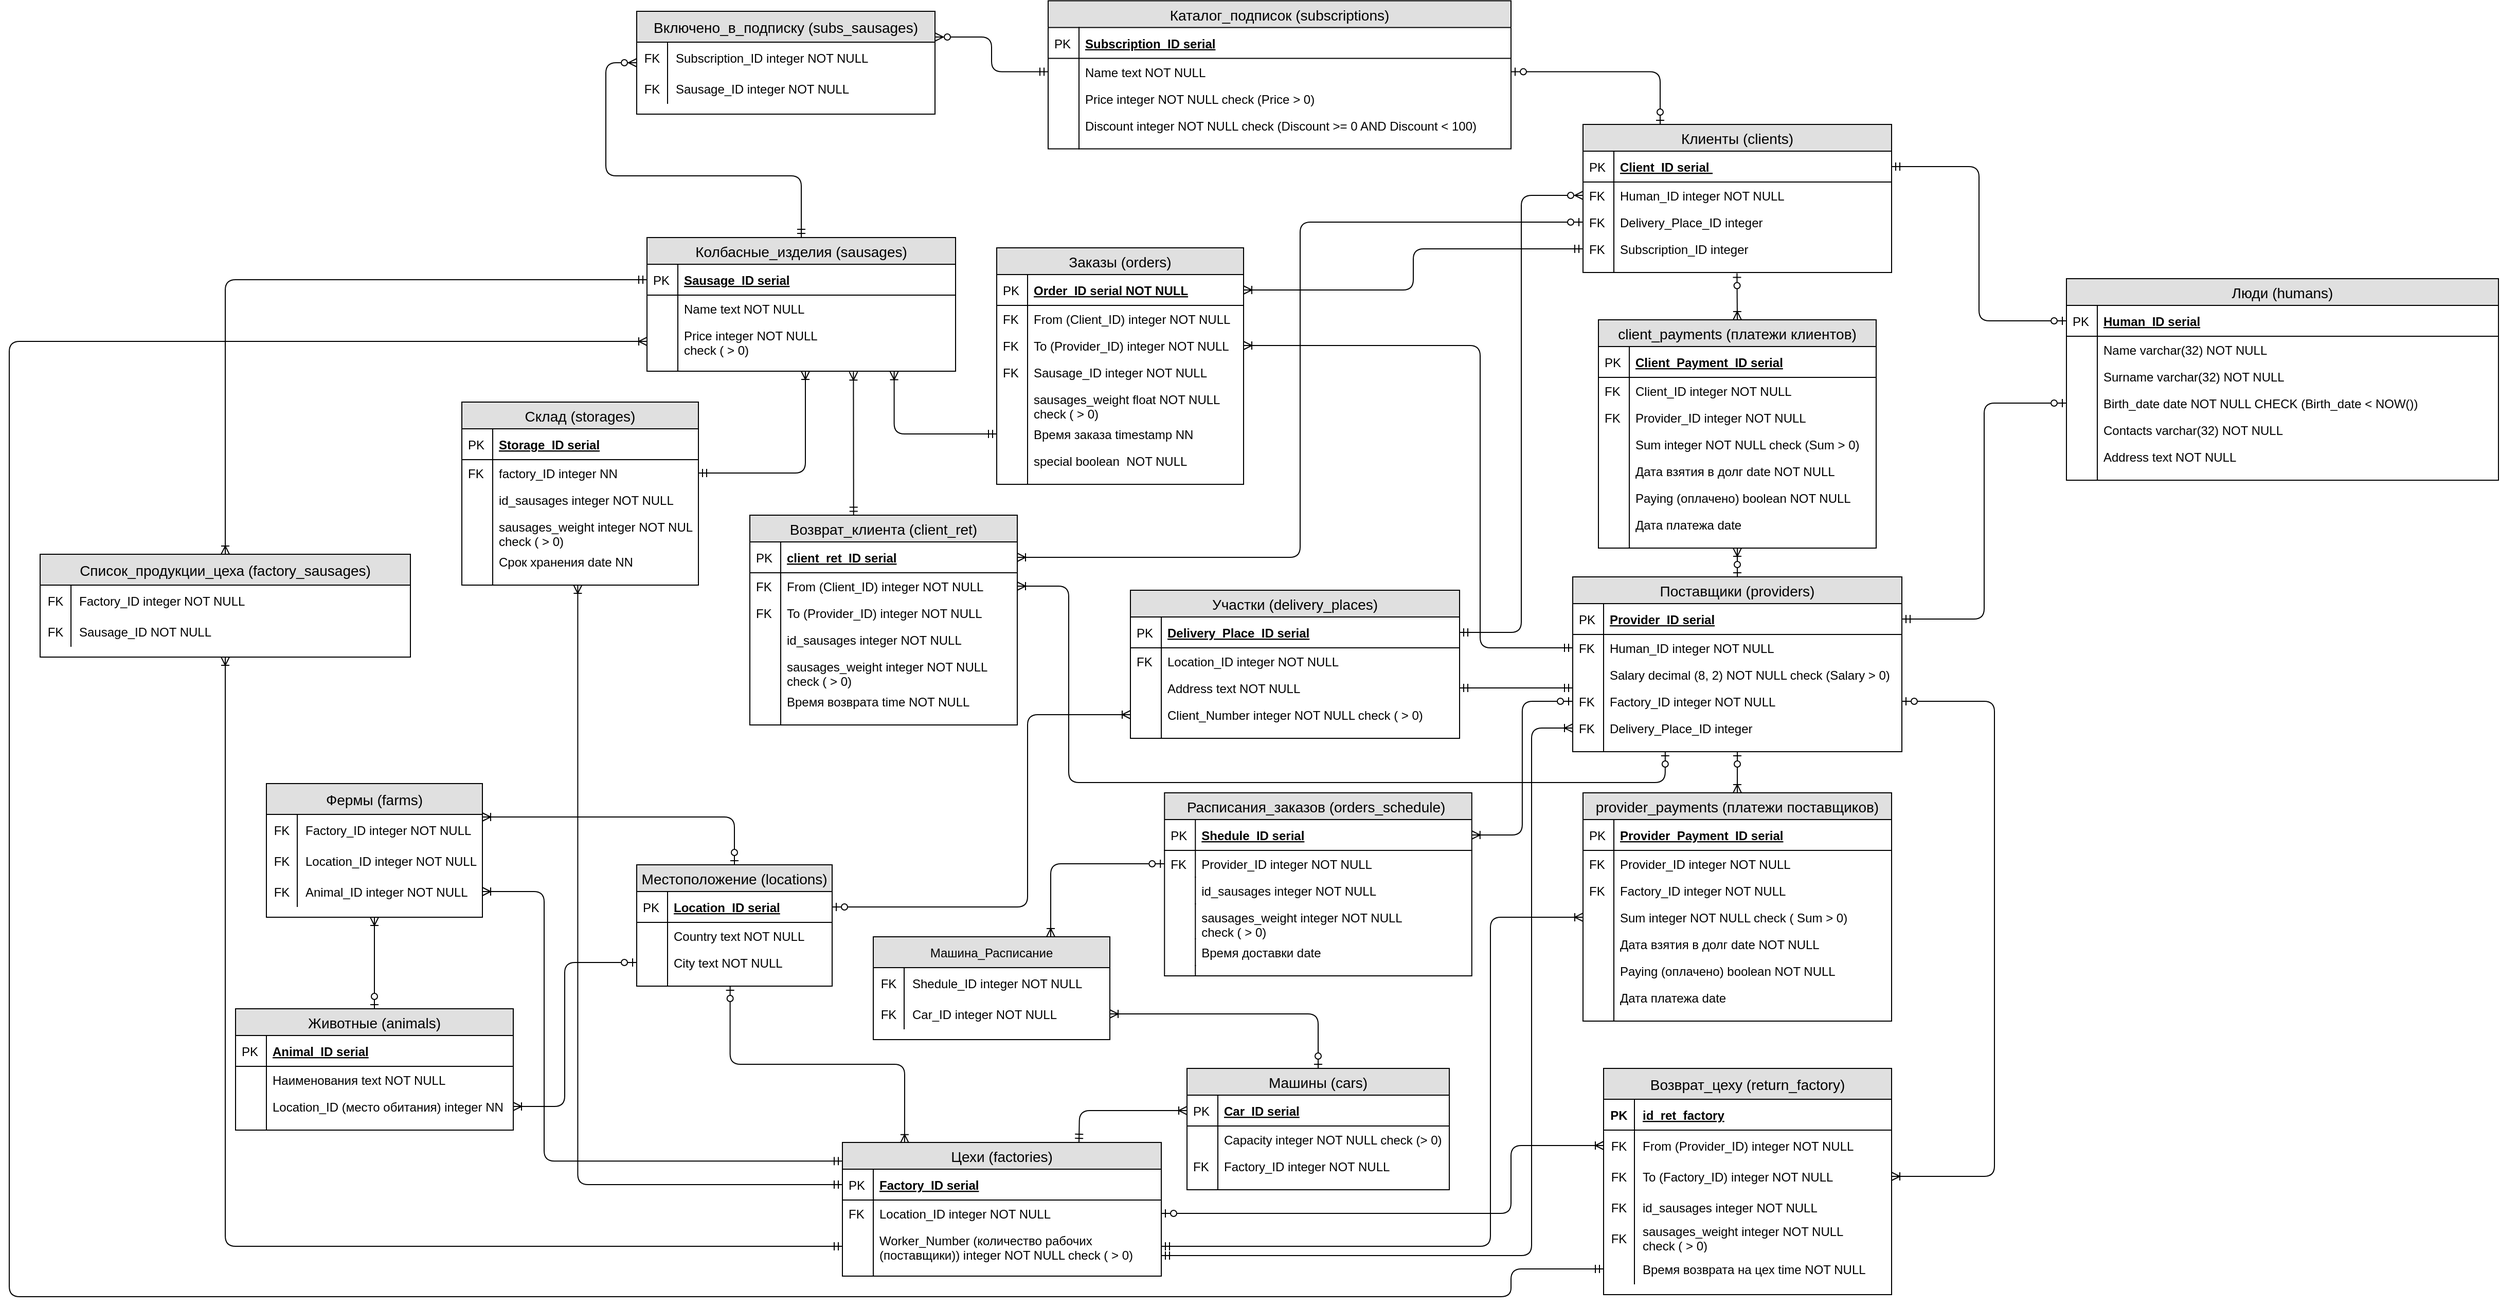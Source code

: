 <mxfile version="13.9.2" type="device"><diagram id="EwFbx6pc0jKM06CiU11Z" name="Page-1"><mxGraphModel dx="2731" dy="378" grid="1" gridSize="10" guides="1" tooltips="1" connect="1" arrows="1" fold="1" page="1" pageScale="1" pageWidth="1920" pageHeight="1200" math="0" shadow="0"><root><mxCell id="0"/><mxCell id="1" parent="0"/><mxCell id="lFQS22A--BSuSTIJ7vgE-217" value="Каталог_подписок (subscriptions)" style="swimlane;fontStyle=0;childLayout=stackLayout;horizontal=1;startSize=26;fillColor=#e0e0e0;horizontalStack=0;resizeParent=1;resizeParentMax=0;resizeLast=0;collapsible=1;marginBottom=0;swimlaneFillColor=#ffffff;align=center;fontSize=14;" parent="1" vertex="1"><mxGeometry x="70" y="39.79" width="450" height="144" as="geometry"/></mxCell><mxCell id="lFQS22A--BSuSTIJ7vgE-218" value="Subscription_ID serial" style="shape=partialRectangle;top=0;left=0;right=0;bottom=1;align=left;verticalAlign=middle;fillColor=none;spacingLeft=34;spacingRight=4;overflow=hidden;rotatable=0;points=[[0,0.5],[1,0.5]];portConstraint=eastwest;dropTarget=0;fontStyle=5;fontSize=12;" parent="lFQS22A--BSuSTIJ7vgE-217" vertex="1"><mxGeometry y="26" width="450" height="30" as="geometry"/></mxCell><mxCell id="lFQS22A--BSuSTIJ7vgE-219" value="PK" style="shape=partialRectangle;top=0;left=0;bottom=0;fillColor=none;align=left;verticalAlign=middle;spacingLeft=4;spacingRight=4;overflow=hidden;rotatable=0;points=[];portConstraint=eastwest;part=1;fontSize=12;" parent="lFQS22A--BSuSTIJ7vgE-218" vertex="1" connectable="0"><mxGeometry width="30" height="30" as="geometry"/></mxCell><mxCell id="lFQS22A--BSuSTIJ7vgE-220" value="Name text NOT NULL" style="shape=partialRectangle;top=0;left=0;right=0;bottom=0;align=left;verticalAlign=top;fillColor=none;spacingLeft=34;spacingRight=4;overflow=hidden;rotatable=0;points=[[0,0.5],[1,0.5]];portConstraint=eastwest;dropTarget=0;fontSize=12;" parent="lFQS22A--BSuSTIJ7vgE-217" vertex="1"><mxGeometry y="56" width="450" height="26" as="geometry"/></mxCell><mxCell id="lFQS22A--BSuSTIJ7vgE-221" value="" style="shape=partialRectangle;top=0;left=0;bottom=0;fillColor=none;align=left;verticalAlign=top;spacingLeft=4;spacingRight=4;overflow=hidden;rotatable=0;points=[];portConstraint=eastwest;part=1;fontSize=12;" parent="lFQS22A--BSuSTIJ7vgE-220" vertex="1" connectable="0"><mxGeometry width="30" height="26" as="geometry"/></mxCell><mxCell id="lFQS22A--BSuSTIJ7vgE-222" value="Price integer NOT NULL check (Price &gt; 0)" style="shape=partialRectangle;top=0;left=0;right=0;bottom=0;align=left;verticalAlign=top;fillColor=none;spacingLeft=34;spacingRight=4;overflow=hidden;rotatable=0;points=[[0,0.5],[1,0.5]];portConstraint=eastwest;dropTarget=0;fontSize=12;" parent="lFQS22A--BSuSTIJ7vgE-217" vertex="1"><mxGeometry y="82" width="450" height="26" as="geometry"/></mxCell><mxCell id="lFQS22A--BSuSTIJ7vgE-223" value="" style="shape=partialRectangle;top=0;left=0;bottom=0;fillColor=none;align=left;verticalAlign=top;spacingLeft=4;spacingRight=4;overflow=hidden;rotatable=0;points=[];portConstraint=eastwest;part=1;fontSize=12;" parent="lFQS22A--BSuSTIJ7vgE-222" vertex="1" connectable="0"><mxGeometry width="30" height="26" as="geometry"/></mxCell><mxCell id="BVtOxOW3idY6AOGgkeKx-11" value="Discount integer NOT NULL check (Discount &gt;= 0 AND Discount &lt; 100)" style="shape=partialRectangle;top=0;left=0;right=0;bottom=0;align=left;verticalAlign=top;fillColor=none;spacingLeft=34;spacingRight=4;overflow=hidden;rotatable=0;points=[[0,0.5],[1,0.5]];portConstraint=eastwest;dropTarget=0;fontSize=12;" parent="lFQS22A--BSuSTIJ7vgE-217" vertex="1"><mxGeometry y="108" width="450" height="26" as="geometry"/></mxCell><mxCell id="BVtOxOW3idY6AOGgkeKx-12" value="" style="shape=partialRectangle;top=0;left=0;bottom=0;fillColor=none;align=left;verticalAlign=top;spacingLeft=4;spacingRight=4;overflow=hidden;rotatable=0;points=[];portConstraint=eastwest;part=1;fontSize=12;" parent="BVtOxOW3idY6AOGgkeKx-11" vertex="1" connectable="0"><mxGeometry width="30" height="26" as="geometry"/></mxCell><mxCell id="lFQS22A--BSuSTIJ7vgE-226" value="" style="shape=partialRectangle;top=0;left=0;right=0;bottom=0;align=left;verticalAlign=top;fillColor=none;spacingLeft=34;spacingRight=4;overflow=hidden;rotatable=0;points=[[0,0.5],[1,0.5]];portConstraint=eastwest;dropTarget=0;fontSize=12;" parent="lFQS22A--BSuSTIJ7vgE-217" vertex="1"><mxGeometry y="134" width="450" height="10" as="geometry"/></mxCell><mxCell id="lFQS22A--BSuSTIJ7vgE-227" value="" style="shape=partialRectangle;top=0;left=0;bottom=0;fillColor=none;align=left;verticalAlign=top;spacingLeft=4;spacingRight=4;overflow=hidden;rotatable=0;points=[];portConstraint=eastwest;part=1;fontSize=12;" parent="lFQS22A--BSuSTIJ7vgE-226" vertex="1" connectable="0"><mxGeometry width="30" height="10" as="geometry"/></mxCell><mxCell id="lFQS22A--BSuSTIJ7vgE-96" value="Клиенты (clients)" style="swimlane;fontStyle=0;childLayout=stackLayout;horizontal=1;startSize=26;fillColor=#e0e0e0;horizontalStack=0;resizeParent=1;resizeParentMax=0;resizeLast=0;collapsible=1;marginBottom=0;swimlaneFillColor=#ffffff;align=center;fontSize=14;" parent="1" vertex="1"><mxGeometry x="590" y="160" width="300" height="144" as="geometry"/></mxCell><mxCell id="lFQS22A--BSuSTIJ7vgE-97" value="Client_ID serial " style="shape=partialRectangle;top=0;left=0;right=0;bottom=1;align=left;verticalAlign=middle;fillColor=none;spacingLeft=34;spacingRight=4;overflow=hidden;rotatable=0;points=[[0,0.5],[1,0.5]];portConstraint=eastwest;dropTarget=0;fontStyle=5;fontSize=12;" parent="lFQS22A--BSuSTIJ7vgE-96" vertex="1"><mxGeometry y="26" width="300" height="30" as="geometry"/></mxCell><mxCell id="lFQS22A--BSuSTIJ7vgE-98" value="PK" style="shape=partialRectangle;top=0;left=0;bottom=0;fillColor=none;align=left;verticalAlign=middle;spacingLeft=4;spacingRight=4;overflow=hidden;rotatable=0;points=[];portConstraint=eastwest;part=1;fontSize=12;" parent="lFQS22A--BSuSTIJ7vgE-97" vertex="1" connectable="0"><mxGeometry width="30" height="30" as="geometry"/></mxCell><mxCell id="lFQS22A--BSuSTIJ7vgE-99" value="Human_ID integer NOT NULL" style="shape=partialRectangle;top=0;left=0;right=0;bottom=0;align=left;verticalAlign=top;fillColor=none;spacingLeft=34;spacingRight=4;overflow=hidden;rotatable=0;points=[[0,0.5],[1,0.5]];portConstraint=eastwest;dropTarget=0;fontSize=12;" parent="lFQS22A--BSuSTIJ7vgE-96" vertex="1"><mxGeometry y="56" width="300" height="26" as="geometry"/></mxCell><mxCell id="lFQS22A--BSuSTIJ7vgE-100" value="FK" style="shape=partialRectangle;top=0;left=0;bottom=0;fillColor=none;align=left;verticalAlign=top;spacingLeft=4;spacingRight=4;overflow=hidden;rotatable=0;points=[];portConstraint=eastwest;part=1;fontSize=12;" parent="lFQS22A--BSuSTIJ7vgE-99" vertex="1" connectable="0"><mxGeometry width="30" height="26" as="geometry"/></mxCell><mxCell id="lFQS22A--BSuSTIJ7vgE-101" value="Delivery_Place_ID integer" style="shape=partialRectangle;top=0;left=0;right=0;bottom=0;align=left;verticalAlign=top;fillColor=none;spacingLeft=34;spacingRight=4;overflow=hidden;rotatable=0;points=[[0,0.5],[1,0.5]];portConstraint=eastwest;dropTarget=0;fontSize=12;" parent="lFQS22A--BSuSTIJ7vgE-96" vertex="1"><mxGeometry y="82" width="300" height="26" as="geometry"/></mxCell><mxCell id="lFQS22A--BSuSTIJ7vgE-102" value="FK" style="shape=partialRectangle;top=0;left=0;bottom=0;fillColor=none;align=left;verticalAlign=top;spacingLeft=4;spacingRight=4;overflow=hidden;rotatable=0;points=[];portConstraint=eastwest;part=1;fontSize=12;" parent="lFQS22A--BSuSTIJ7vgE-101" vertex="1" connectable="0"><mxGeometry width="30" height="26" as="geometry"/></mxCell><mxCell id="lFQS22A--BSuSTIJ7vgE-103" value="Subscription_ID integer" style="shape=partialRectangle;top=0;left=0;right=0;bottom=0;align=left;verticalAlign=top;fillColor=none;spacingLeft=34;spacingRight=4;overflow=hidden;rotatable=0;points=[[0,0.5],[1,0.5]];portConstraint=eastwest;dropTarget=0;fontSize=12;" parent="lFQS22A--BSuSTIJ7vgE-96" vertex="1"><mxGeometry y="108" width="300" height="26" as="geometry"/></mxCell><mxCell id="lFQS22A--BSuSTIJ7vgE-104" value="FK" style="shape=partialRectangle;top=0;left=0;bottom=0;fillColor=none;align=left;verticalAlign=top;spacingLeft=4;spacingRight=4;overflow=hidden;rotatable=0;points=[];portConstraint=eastwest;part=1;fontSize=12;" parent="lFQS22A--BSuSTIJ7vgE-103" vertex="1" connectable="0"><mxGeometry width="30" height="26" as="geometry"/></mxCell><mxCell id="lFQS22A--BSuSTIJ7vgE-105" value="" style="shape=partialRectangle;top=0;left=0;right=0;bottom=0;align=left;verticalAlign=top;fillColor=none;spacingLeft=34;spacingRight=4;overflow=hidden;rotatable=0;points=[[0,0.5],[1,0.5]];portConstraint=eastwest;dropTarget=0;fontSize=12;" parent="lFQS22A--BSuSTIJ7vgE-96" vertex="1"><mxGeometry y="134" width="300" height="10" as="geometry"/></mxCell><mxCell id="lFQS22A--BSuSTIJ7vgE-106" value="" style="shape=partialRectangle;top=0;left=0;bottom=0;fillColor=none;align=left;verticalAlign=top;spacingLeft=4;spacingRight=4;overflow=hidden;rotatable=0;points=[];portConstraint=eastwest;part=1;fontSize=12;" parent="lFQS22A--BSuSTIJ7vgE-105" vertex="1" connectable="0"><mxGeometry width="30" height="10" as="geometry"/></mxCell><mxCell id="1QBayt26NBOifa8haa1o-3" value="" style="edgeStyle=orthogonalEdgeStyle;fontSize=12;html=1;endArrow=ERzeroToOne;startArrow=ERmandOne;entryX=0;entryY=0.5;entryDx=0;entryDy=0;exitX=1;exitY=0.5;exitDx=0;exitDy=0;endFill=1;" parent="1" source="lFQS22A--BSuSTIJ7vgE-97" target="lFQS22A--BSuSTIJ7vgE-263" edge="1"><mxGeometry width="100" height="100" relative="1" as="geometry"><mxPoint x="890" y="510" as="sourcePoint"/><mxPoint x="990" y="410" as="targetPoint"/></mxGeometry></mxCell><mxCell id="1QBayt26NBOifa8haa1o-4" value="" style="edgeStyle=orthogonalEdgeStyle;fontSize=12;html=1;endArrow=ERzeroToOne;startArrow=ERmandOne;entryX=0;entryY=0.5;entryDx=0;entryDy=0;exitX=1;exitY=0.5;exitDx=0;exitDy=0;endFill=1;" parent="1" source="lFQS22A--BSuSTIJ7vgE-70" target="lFQS22A--BSuSTIJ7vgE-273" edge="1"><mxGeometry width="100" height="100" relative="1" as="geometry"><mxPoint x="920" y="640" as="sourcePoint"/><mxPoint x="1040" y="425" as="targetPoint"/></mxGeometry></mxCell><mxCell id="1QBayt26NBOifa8haa1o-5" value="" style="fontSize=12;html=1;endArrow=ERoneToMany;endFill=0;entryX=0.5;entryY=0;entryDx=0;entryDy=0;startArrow=ERzeroToOne;startFill=1;exitX=0.499;exitY=1.074;exitDx=0;exitDy=0;exitPerimeter=0;" parent="1" source="lFQS22A--BSuSTIJ7vgE-105" target="lFQS22A--BSuSTIJ7vgE-184" edge="1"><mxGeometry width="100" height="100" relative="1" as="geometry"><mxPoint x="720" y="310" as="sourcePoint"/><mxPoint x="1090" y="140" as="targetPoint"/></mxGeometry></mxCell><mxCell id="1QBayt26NBOifa8haa1o-6" value="" style="fontSize=12;html=1;endArrow=ERoneToMany;endFill=0;startArrow=ERzeroToOne;startFill=1;exitX=0.5;exitY=0;exitDx=0;exitDy=0;" parent="1" source="lFQS22A--BSuSTIJ7vgE-69" target="lFQS22A--BSuSTIJ7vgE-193" edge="1"><mxGeometry width="100" height="100" relative="1" as="geometry"><mxPoint x="700.0" y="527.93" as="sourcePoint"/><mxPoint x="720" y="530" as="targetPoint"/></mxGeometry></mxCell><mxCell id="1QBayt26NBOifa8haa1o-7" value="" style="edgeStyle=orthogonalEdgeStyle;fontSize=12;html=1;endArrow=ERoneToMany;startArrow=ERmandOne;exitX=1;exitY=0.5;exitDx=0;exitDy=0;entryX=0;entryY=0.5;entryDx=0;entryDy=0;startFill=0;" parent="1" source="lFQS22A--BSuSTIJ7vgE-6" target="lFQS22A--BSuSTIJ7vgE-202" edge="1"><mxGeometry width="100" height="100" relative="1" as="geometry"><mxPoint x="110" y="1370" as="sourcePoint"/><mxPoint x="640" y="961" as="targetPoint"/><Array as="points"><mxPoint x="500" y="1251"/><mxPoint x="500" y="931"/></Array></mxGeometry></mxCell><mxCell id="1QBayt26NBOifa8haa1o-8" value="" style="fontSize=12;html=1;endArrow=ERoneToMany;startArrow=ERzeroToOne;entryX=0.5;entryY=0;entryDx=0;entryDy=0;" parent="1" source="lFQS22A--BSuSTIJ7vgE-78" target="lFQS22A--BSuSTIJ7vgE-195" edge="1"><mxGeometry width="100" height="100" relative="1" as="geometry"><mxPoint x="720" y="780" as="sourcePoint"/><mxPoint x="720" y="840" as="targetPoint"/></mxGeometry></mxCell><mxCell id="1QBayt26NBOifa8haa1o-10" value="" style="fontSize=12;html=1;endArrow=ERoneToMany;startArrow=ERzeroToOne;exitX=0;exitY=0.5;exitDx=0;exitDy=0;entryX=1;entryY=0.5;entryDx=0;entryDy=0;edgeStyle=orthogonalEdgeStyle;" parent="1" source="lFQS22A--BSuSTIJ7vgE-76" target="lFQS22A--BSuSTIJ7vgE-130" edge="1"><mxGeometry width="100" height="100" relative="1" as="geometry"><mxPoint x="440" y="1010" as="sourcePoint"/><mxPoint x="540" y="910" as="targetPoint"/></mxGeometry></mxCell><mxCell id="1QBayt26NBOifa8haa1o-13" value="" style="fontSize=12;html=1;endArrow=ERmandOne;startArrow=ERmandOne;exitX=1;exitY=0.5;exitDx=0;exitDy=0;entryX=0;entryY=0;entryDx=0;entryDy=0;entryPerimeter=0;endFill=0;" parent="1" source="lFQS22A--BSuSTIJ7vgE-90" target="lFQS22A--BSuSTIJ7vgE-76" edge="1"><mxGeometry width="100" height="100" relative="1" as="geometry"><mxPoint x="460" y="680" as="sourcePoint"/><mxPoint x="640" y="651" as="targetPoint"/></mxGeometry></mxCell><mxCell id="1QBayt26NBOifa8haa1o-14" value="" style="fontSize=12;html=1;endArrow=ERzeroToMany;startArrow=ERmandOne;exitX=1;exitY=0.5;exitDx=0;exitDy=0;entryX=0;entryY=0.5;entryDx=0;entryDy=0;edgeStyle=orthogonalEdgeStyle;endFill=1;" parent="1" source="lFQS22A--BSuSTIJ7vgE-86" target="lFQS22A--BSuSTIJ7vgE-99" edge="1"><mxGeometry width="100" height="100" relative="1" as="geometry"><mxPoint x="390" y="546.998" as="sourcePoint"/><mxPoint x="630" y="480" as="targetPoint"/></mxGeometry></mxCell><mxCell id="1QBayt26NBOifa8haa1o-15" value="" style="edgeStyle=orthogonalEdgeStyle;fontSize=12;html=1;endArrow=ERoneToMany;startArrow=ERzeroToOne;exitX=1;exitY=0.5;exitDx=0;exitDy=0;entryX=0;entryY=0.5;entryDx=0;entryDy=0;" parent="1" source="lFQS22A--BSuSTIJ7vgE-24" target="lFQS22A--BSuSTIJ7vgE-92" edge="1"><mxGeometry width="100" height="100" relative="1" as="geometry"><mxPoint x="40" y="910" as="sourcePoint"/><mxPoint x="140" y="810" as="targetPoint"/><Array as="points"><mxPoint x="50" y="921"/><mxPoint x="50" y="734"/></Array></mxGeometry></mxCell><mxCell id="1QBayt26NBOifa8haa1o-18" value="" style="fontSize=12;html=1;endArrow=ERoneToMany;startArrow=ERzeroToOne;entryX=1;entryY=0.5;entryDx=0;entryDy=0;edgeStyle=orthogonalEdgeStyle;" parent="1" source="lFQS22A--BSuSTIJ7vgE-101" target="lFQS22A--BSuSTIJ7vgE-152" edge="1"><mxGeometry width="100" height="100" relative="1" as="geometry"><mxPoint x="610" y="250" as="sourcePoint"/><mxPoint x="200" y="480" as="targetPoint"/></mxGeometry></mxCell><mxCell id="1QBayt26NBOifa8haa1o-19" value="" style="edgeStyle=orthogonalEdgeStyle;fontSize=12;html=1;endArrow=ERoneToMany;startArrow=ERzeroToOne;entryX=1;entryY=0.5;entryDx=0;entryDy=0;exitX=0.281;exitY=1;exitDx=0;exitDy=0;exitPerimeter=0;" parent="1" source="lFQS22A--BSuSTIJ7vgE-78" target="lFQS22A--BSuSTIJ7vgE-154" edge="1"><mxGeometry width="100" height="100" relative="1" as="geometry"><mxPoint x="670" y="780" as="sourcePoint"/><mxPoint x="150" y="800" as="targetPoint"/><Array as="points"><mxPoint x="670" y="800"/><mxPoint x="90" y="800"/><mxPoint x="90" y="609"/></Array></mxGeometry></mxCell><mxCell id="1QBayt26NBOifa8haa1o-20" value="" style="edgeStyle=orthogonalEdgeStyle;fontSize=12;html=1;endArrow=ERoneToMany;startArrow=ERmandOne;exitX=0;exitY=0.5;exitDx=0;exitDy=0;entryX=1;entryY=0.5;entryDx=0;entryDy=0;" parent="1" source="lFQS22A--BSuSTIJ7vgE-103" target="lFQS22A--BSuSTIJ7vgE-108" edge="1"><mxGeometry width="100" height="100" relative="1" as="geometry"><mxPoint x="510" y="330" as="sourcePoint"/><mxPoint x="590" y="330" as="targetPoint"/></mxGeometry></mxCell><mxCell id="1QBayt26NBOifa8haa1o-21" value="" style="edgeStyle=orthogonalEdgeStyle;fontSize=12;html=1;endArrow=ERoneToMany;startArrow=ERmandOne;exitX=0;exitY=0.5;exitDx=0;exitDy=0;entryX=1;entryY=0.5;entryDx=0;entryDy=0;" parent="1" source="lFQS22A--BSuSTIJ7vgE-72" target="lFQS22A--BSuSTIJ7vgE-112" edge="1"><mxGeometry width="100" height="100" relative="1" as="geometry"><mxPoint x="580" y="520" as="sourcePoint"/><mxPoint x="340" y="602.21" as="targetPoint"/><Array as="points"><mxPoint x="490" y="669"/><mxPoint x="490" y="375"/></Array></mxGeometry></mxCell><mxCell id="8LMs8sDBBkfuE10ewKxM-24" value="Включено_в_подписку (subs_sausages)" style="shape=table;startSize=30;container=1;collapsible=1;childLayout=tableLayout;fixedRows=1;rowLines=0;fontStyle=0;align=center;resizeLast=1;fillColor=#E0E0E0;swimlaneFillColor=#ffffff;fontSize=14;" parent="1" vertex="1"><mxGeometry x="-330" y="50" width="290" height="100" as="geometry"/></mxCell><mxCell id="8LMs8sDBBkfuE10ewKxM-28" value="" style="shape=partialRectangle;collapsible=0;dropTarget=0;pointerEvents=0;fillColor=none;top=0;left=0;bottom=0;right=0;points=[[0,0.5],[1,0.5]];portConstraint=eastwest;" parent="8LMs8sDBBkfuE10ewKxM-24" vertex="1"><mxGeometry y="30" width="290" height="30" as="geometry"/></mxCell><mxCell id="8LMs8sDBBkfuE10ewKxM-29" value="FK" style="shape=partialRectangle;connectable=0;fillColor=none;top=0;left=0;bottom=0;right=0;editable=1;overflow=hidden;" parent="8LMs8sDBBkfuE10ewKxM-28" vertex="1"><mxGeometry width="30" height="30" as="geometry"/></mxCell><mxCell id="8LMs8sDBBkfuE10ewKxM-30" value="Subscription_ID integer NOT NULL" style="shape=partialRectangle;connectable=0;fillColor=none;top=0;left=0;bottom=0;right=0;align=left;spacingLeft=6;overflow=hidden;" parent="8LMs8sDBBkfuE10ewKxM-28" vertex="1"><mxGeometry x="30" width="260" height="30" as="geometry"/></mxCell><mxCell id="8LMs8sDBBkfuE10ewKxM-31" value="" style="shape=partialRectangle;collapsible=0;dropTarget=0;pointerEvents=0;fillColor=none;top=0;left=0;bottom=0;right=0;points=[[0,0.5],[1,0.5]];portConstraint=eastwest;" parent="8LMs8sDBBkfuE10ewKxM-24" vertex="1"><mxGeometry y="60" width="290" height="30" as="geometry"/></mxCell><mxCell id="8LMs8sDBBkfuE10ewKxM-32" value="FK" style="shape=partialRectangle;connectable=0;fillColor=none;top=0;left=0;bottom=0;right=0;editable=1;overflow=hidden;" parent="8LMs8sDBBkfuE10ewKxM-31" vertex="1"><mxGeometry width="30" height="30" as="geometry"/></mxCell><mxCell id="8LMs8sDBBkfuE10ewKxM-33" value="Sausage_ID integer NOT NULL" style="shape=partialRectangle;connectable=0;fillColor=none;top=0;left=0;bottom=0;right=0;align=left;spacingLeft=6;overflow=hidden;" parent="8LMs8sDBBkfuE10ewKxM-31" vertex="1"><mxGeometry x="30" width="260" height="30" as="geometry"/></mxCell><mxCell id="lFQS22A--BSuSTIJ7vgE-184" value="client_payments (платежи клиентов)" style="swimlane;fontStyle=0;childLayout=stackLayout;horizontal=1;startSize=26;fillColor=#e0e0e0;horizontalStack=0;resizeParent=1;resizeParentMax=0;resizeLast=0;collapsible=1;marginBottom=0;swimlaneFillColor=#ffffff;align=center;fontSize=14;" parent="1" vertex="1"><mxGeometry x="605" y="350" width="270" height="222" as="geometry"/></mxCell><mxCell id="lFQS22A--BSuSTIJ7vgE-185" value="Client_Payment_ID serial" style="shape=partialRectangle;top=0;left=0;right=0;bottom=1;align=left;verticalAlign=middle;fillColor=none;spacingLeft=34;spacingRight=4;overflow=hidden;rotatable=0;points=[[0,0.5],[1,0.5]];portConstraint=eastwest;dropTarget=0;fontStyle=5;fontSize=12;" parent="lFQS22A--BSuSTIJ7vgE-184" vertex="1"><mxGeometry y="26" width="270" height="30" as="geometry"/></mxCell><mxCell id="lFQS22A--BSuSTIJ7vgE-186" value="PK" style="shape=partialRectangle;top=0;left=0;bottom=0;fillColor=none;align=left;verticalAlign=middle;spacingLeft=4;spacingRight=4;overflow=hidden;rotatable=0;points=[];portConstraint=eastwest;part=1;fontSize=12;" parent="lFQS22A--BSuSTIJ7vgE-185" vertex="1" connectable="0"><mxGeometry width="30" height="30" as="geometry"/></mxCell><mxCell id="lFQS22A--BSuSTIJ7vgE-187" value="Client_ID integer NOT NULL" style="shape=partialRectangle;top=0;left=0;right=0;bottom=0;align=left;verticalAlign=top;fillColor=none;spacingLeft=34;spacingRight=4;overflow=hidden;rotatable=0;points=[[0,0.5],[1,0.5]];portConstraint=eastwest;dropTarget=0;fontSize=12;" parent="lFQS22A--BSuSTIJ7vgE-184" vertex="1"><mxGeometry y="56" width="270" height="26" as="geometry"/></mxCell><mxCell id="lFQS22A--BSuSTIJ7vgE-188" value="FK" style="shape=partialRectangle;top=0;left=0;bottom=0;fillColor=none;align=left;verticalAlign=top;spacingLeft=4;spacingRight=4;overflow=hidden;rotatable=0;points=[];portConstraint=eastwest;part=1;fontSize=12;" parent="lFQS22A--BSuSTIJ7vgE-187" vertex="1" connectable="0"><mxGeometry width="30" height="26" as="geometry"/></mxCell><mxCell id="lFQS22A--BSuSTIJ7vgE-189" value="Provider_ID integer NOT NULL" style="shape=partialRectangle;top=0;left=0;right=0;bottom=0;align=left;verticalAlign=top;fillColor=none;spacingLeft=34;spacingRight=4;overflow=hidden;rotatable=0;points=[[0,0.5],[1,0.5]];portConstraint=eastwest;dropTarget=0;fontSize=12;" parent="lFQS22A--BSuSTIJ7vgE-184" vertex="1"><mxGeometry y="82" width="270" height="26" as="geometry"/></mxCell><mxCell id="lFQS22A--BSuSTIJ7vgE-190" value="FK" style="shape=partialRectangle;top=0;left=0;bottom=0;fillColor=none;align=left;verticalAlign=top;spacingLeft=4;spacingRight=4;overflow=hidden;rotatable=0;points=[];portConstraint=eastwest;part=1;fontSize=12;" parent="lFQS22A--BSuSTIJ7vgE-189" vertex="1" connectable="0"><mxGeometry width="30" height="26" as="geometry"/></mxCell><mxCell id="lFQS22A--BSuSTIJ7vgE-191" value="Sum integer NOT NULL check (Sum &gt; 0)" style="shape=partialRectangle;top=0;left=0;right=0;bottom=0;align=left;verticalAlign=top;fillColor=none;spacingLeft=34;spacingRight=4;overflow=hidden;rotatable=0;points=[[0,0.5],[1,0.5]];portConstraint=eastwest;dropTarget=0;fontSize=12;" parent="lFQS22A--BSuSTIJ7vgE-184" vertex="1"><mxGeometry y="108" width="270" height="26" as="geometry"/></mxCell><mxCell id="lFQS22A--BSuSTIJ7vgE-192" value="" style="shape=partialRectangle;top=0;left=0;bottom=0;fillColor=none;align=left;verticalAlign=top;spacingLeft=4;spacingRight=4;overflow=hidden;rotatable=0;points=[];portConstraint=eastwest;part=1;fontSize=12;" parent="lFQS22A--BSuSTIJ7vgE-191" vertex="1" connectable="0"><mxGeometry width="30" height="26" as="geometry"/></mxCell><mxCell id="UUSgw0u5mBYKEFmV3M6L-20" value="Дата взятия в долг date NOT NULL" style="shape=partialRectangle;top=0;left=0;right=0;bottom=0;align=left;verticalAlign=top;fillColor=none;spacingLeft=34;spacingRight=4;overflow=hidden;rotatable=0;points=[[0,0.5],[1,0.5]];portConstraint=eastwest;dropTarget=0;fontSize=12;" parent="lFQS22A--BSuSTIJ7vgE-184" vertex="1"><mxGeometry y="134" width="270" height="26" as="geometry"/></mxCell><mxCell id="UUSgw0u5mBYKEFmV3M6L-21" value="" style="shape=partialRectangle;top=0;left=0;bottom=0;fillColor=none;align=left;verticalAlign=top;spacingLeft=4;spacingRight=4;overflow=hidden;rotatable=0;points=[];portConstraint=eastwest;part=1;fontSize=12;" parent="UUSgw0u5mBYKEFmV3M6L-20" vertex="1" connectable="0"><mxGeometry width="30" height="26" as="geometry"/></mxCell><mxCell id="UUSgw0u5mBYKEFmV3M6L-16" value="Paying (оплачено) boolean NOT NULL" style="shape=partialRectangle;top=0;left=0;right=0;bottom=0;align=left;verticalAlign=top;fillColor=none;spacingLeft=34;spacingRight=4;overflow=hidden;rotatable=0;points=[[0,0.5],[1,0.5]];portConstraint=eastwest;dropTarget=0;fontSize=12;" parent="lFQS22A--BSuSTIJ7vgE-184" vertex="1"><mxGeometry y="160" width="270" height="26" as="geometry"/></mxCell><mxCell id="UUSgw0u5mBYKEFmV3M6L-17" value="" style="shape=partialRectangle;top=0;left=0;bottom=0;fillColor=none;align=left;verticalAlign=top;spacingLeft=4;spacingRight=4;overflow=hidden;rotatable=0;points=[];portConstraint=eastwest;part=1;fontSize=12;" parent="UUSgw0u5mBYKEFmV3M6L-16" vertex="1" connectable="0"><mxGeometry width="30" height="26" as="geometry"/></mxCell><mxCell id="UUSgw0u5mBYKEFmV3M6L-22" value="Дата платежа date" style="shape=partialRectangle;top=0;left=0;right=0;bottom=0;align=left;verticalAlign=top;fillColor=none;spacingLeft=34;spacingRight=4;overflow=hidden;rotatable=0;points=[[0,0.5],[1,0.5]];portConstraint=eastwest;dropTarget=0;fontSize=12;" parent="lFQS22A--BSuSTIJ7vgE-184" vertex="1"><mxGeometry y="186" width="270" height="26" as="geometry"/></mxCell><mxCell id="UUSgw0u5mBYKEFmV3M6L-23" value="" style="shape=partialRectangle;top=0;left=0;bottom=0;fillColor=none;align=left;verticalAlign=top;spacingLeft=4;spacingRight=4;overflow=hidden;rotatable=0;points=[];portConstraint=eastwest;part=1;fontSize=12;" parent="UUSgw0u5mBYKEFmV3M6L-22" vertex="1" connectable="0"><mxGeometry width="30" height="26" as="geometry"/></mxCell><mxCell id="lFQS22A--BSuSTIJ7vgE-193" value="" style="shape=partialRectangle;top=0;left=0;right=0;bottom=0;align=left;verticalAlign=top;fillColor=none;spacingLeft=34;spacingRight=4;overflow=hidden;rotatable=0;points=[[0,0.5],[1,0.5]];portConstraint=eastwest;dropTarget=0;fontSize=12;" parent="lFQS22A--BSuSTIJ7vgE-184" vertex="1"><mxGeometry y="212" width="270" height="10" as="geometry"/></mxCell><mxCell id="lFQS22A--BSuSTIJ7vgE-194" value="" style="shape=partialRectangle;top=0;left=0;bottom=0;fillColor=none;align=left;verticalAlign=top;spacingLeft=4;spacingRight=4;overflow=hidden;rotatable=0;points=[];portConstraint=eastwest;part=1;fontSize=12;" parent="lFQS22A--BSuSTIJ7vgE-193" vertex="1" connectable="0"><mxGeometry width="30" height="10" as="geometry"/></mxCell><mxCell id="lFQS22A--BSuSTIJ7vgE-262" value="Люди (humans)" style="swimlane;fontStyle=0;childLayout=stackLayout;horizontal=1;startSize=26;fillColor=#e0e0e0;horizontalStack=0;resizeParent=1;resizeParentMax=0;resizeLast=0;collapsible=1;marginBottom=0;swimlaneFillColor=#ffffff;align=center;fontSize=14;" parent="1" vertex="1"><mxGeometry x="1060" y="310" width="420" height="196" as="geometry"/></mxCell><mxCell id="lFQS22A--BSuSTIJ7vgE-263" value="Human_ID serial" style="shape=partialRectangle;top=0;left=0;right=0;bottom=1;align=left;verticalAlign=middle;fillColor=none;spacingLeft=34;spacingRight=4;overflow=hidden;rotatable=0;points=[[0,0.5],[1,0.5]];portConstraint=eastwest;dropTarget=0;fontStyle=5;fontSize=12;" parent="lFQS22A--BSuSTIJ7vgE-262" vertex="1"><mxGeometry y="26" width="420" height="30" as="geometry"/></mxCell><mxCell id="lFQS22A--BSuSTIJ7vgE-264" value="PK" style="shape=partialRectangle;top=0;left=0;bottom=0;fillColor=none;align=left;verticalAlign=middle;spacingLeft=4;spacingRight=4;overflow=hidden;rotatable=0;points=[];portConstraint=eastwest;part=1;fontSize=12;" parent="lFQS22A--BSuSTIJ7vgE-263" vertex="1" connectable="0"><mxGeometry width="30" height="30" as="geometry"/></mxCell><mxCell id="lFQS22A--BSuSTIJ7vgE-265" value="Name varchar(32) NOT NULL" style="shape=partialRectangle;top=0;left=0;right=0;bottom=0;align=left;verticalAlign=top;fillColor=none;spacingLeft=34;spacingRight=4;overflow=hidden;rotatable=0;points=[[0,0.5],[1,0.5]];portConstraint=eastwest;dropTarget=0;fontSize=12;" parent="lFQS22A--BSuSTIJ7vgE-262" vertex="1"><mxGeometry y="56" width="420" height="26" as="geometry"/></mxCell><mxCell id="lFQS22A--BSuSTIJ7vgE-266" value="" style="shape=partialRectangle;top=0;left=0;bottom=0;fillColor=none;align=left;verticalAlign=top;spacingLeft=4;spacingRight=4;overflow=hidden;rotatable=0;points=[];portConstraint=eastwest;part=1;fontSize=12;" parent="lFQS22A--BSuSTIJ7vgE-265" vertex="1" connectable="0"><mxGeometry width="30" height="26" as="geometry"/></mxCell><mxCell id="lFQS22A--BSuSTIJ7vgE-267" value="Surname varchar(32) NOT NULL" style="shape=partialRectangle;top=0;left=0;right=0;bottom=0;align=left;verticalAlign=top;fillColor=none;spacingLeft=34;spacingRight=4;overflow=hidden;rotatable=0;points=[[0,0.5],[1,0.5]];portConstraint=eastwest;dropTarget=0;fontSize=12;" parent="lFQS22A--BSuSTIJ7vgE-262" vertex="1"><mxGeometry y="82" width="420" height="26" as="geometry"/></mxCell><mxCell id="lFQS22A--BSuSTIJ7vgE-268" value="" style="shape=partialRectangle;top=0;left=0;bottom=0;fillColor=none;align=left;verticalAlign=top;spacingLeft=4;spacingRight=4;overflow=hidden;rotatable=0;points=[];portConstraint=eastwest;part=1;fontSize=12;" parent="lFQS22A--BSuSTIJ7vgE-267" vertex="1" connectable="0"><mxGeometry width="30" height="26" as="geometry"/></mxCell><mxCell id="lFQS22A--BSuSTIJ7vgE-273" value="Birth_date date NOT NULL CHECK (Birth_date &lt; NOW())" style="shape=partialRectangle;top=0;left=0;right=0;bottom=0;align=left;verticalAlign=top;fillColor=none;spacingLeft=34;spacingRight=4;overflow=hidden;rotatable=0;points=[[0,0.5],[1,0.5]];portConstraint=eastwest;dropTarget=0;fontSize=12;" parent="lFQS22A--BSuSTIJ7vgE-262" vertex="1"><mxGeometry y="108" width="420" height="26" as="geometry"/></mxCell><mxCell id="lFQS22A--BSuSTIJ7vgE-274" value="" style="shape=partialRectangle;top=0;left=0;bottom=0;fillColor=none;align=left;verticalAlign=top;spacingLeft=4;spacingRight=4;overflow=hidden;rotatable=0;points=[];portConstraint=eastwest;part=1;fontSize=12;" parent="lFQS22A--BSuSTIJ7vgE-273" vertex="1" connectable="0"><mxGeometry width="30" height="26" as="geometry"/></mxCell><mxCell id="DJJ0keXx37xBajrKOTLV-1" value="Contacts varchar(32) NOT NULL" style="shape=partialRectangle;top=0;left=0;right=0;bottom=0;align=left;verticalAlign=top;fillColor=none;spacingLeft=34;spacingRight=4;overflow=hidden;rotatable=0;points=[[0,0.5],[1,0.5]];portConstraint=eastwest;dropTarget=0;fontSize=12;" vertex="1" parent="lFQS22A--BSuSTIJ7vgE-262"><mxGeometry y="134" width="420" height="26" as="geometry"/></mxCell><mxCell id="DJJ0keXx37xBajrKOTLV-2" value="" style="shape=partialRectangle;top=0;left=0;bottom=0;fillColor=none;align=left;verticalAlign=top;spacingLeft=4;spacingRight=4;overflow=hidden;rotatable=0;points=[];portConstraint=eastwest;part=1;fontSize=12;" vertex="1" connectable="0" parent="DJJ0keXx37xBajrKOTLV-1"><mxGeometry width="30" height="26" as="geometry"/></mxCell><mxCell id="8LMs8sDBBkfuE10ewKxM-3" value="Address text NOT NULL" style="shape=partialRectangle;top=0;left=0;right=0;bottom=0;align=left;verticalAlign=top;fillColor=none;spacingLeft=34;spacingRight=4;overflow=hidden;rotatable=0;points=[[0,0.5],[1,0.5]];portConstraint=eastwest;dropTarget=0;fontSize=12;" parent="lFQS22A--BSuSTIJ7vgE-262" vertex="1"><mxGeometry y="160" width="420" height="26" as="geometry"/></mxCell><mxCell id="8LMs8sDBBkfuE10ewKxM-4" value="" style="shape=partialRectangle;top=0;left=0;bottom=0;fillColor=none;align=left;verticalAlign=top;spacingLeft=4;spacingRight=4;overflow=hidden;rotatable=0;points=[];portConstraint=eastwest;part=1;fontSize=12;" parent="8LMs8sDBBkfuE10ewKxM-3" vertex="1" connectable="0"><mxGeometry width="30" height="26" as="geometry"/></mxCell><mxCell id="8LMs8sDBBkfuE10ewKxM-1" value="" style="shape=partialRectangle;top=0;left=0;right=0;bottom=0;align=left;verticalAlign=top;fillColor=none;spacingLeft=34;spacingRight=4;overflow=hidden;rotatable=0;points=[[0,0.5],[1,0.5]];portConstraint=eastwest;dropTarget=0;fontSize=12;" parent="lFQS22A--BSuSTIJ7vgE-262" vertex="1"><mxGeometry y="186" width="420" height="10" as="geometry"/></mxCell><mxCell id="8LMs8sDBBkfuE10ewKxM-2" value="" style="shape=partialRectangle;top=0;left=0;bottom=0;fillColor=none;align=left;verticalAlign=top;spacingLeft=4;spacingRight=4;overflow=hidden;rotatable=0;points=[];portConstraint=eastwest;part=1;fontSize=12;" parent="8LMs8sDBBkfuE10ewKxM-1" vertex="1" connectable="0"><mxGeometry width="30" height="10" as="geometry"/></mxCell><mxCell id="lFQS22A--BSuSTIJ7vgE-69" value="Поставщики (providers)" style="swimlane;fontStyle=0;childLayout=stackLayout;horizontal=1;startSize=26;fillColor=#e0e0e0;horizontalStack=0;resizeParent=1;resizeParentMax=0;resizeLast=0;collapsible=1;marginBottom=0;swimlaneFillColor=#ffffff;align=center;fontSize=14;" parent="1" vertex="1"><mxGeometry x="580" y="600" width="320" height="170" as="geometry"/></mxCell><mxCell id="lFQS22A--BSuSTIJ7vgE-70" value="Provider_ID serial" style="shape=partialRectangle;top=0;left=0;right=0;bottom=1;align=left;verticalAlign=middle;fillColor=none;spacingLeft=34;spacingRight=4;overflow=hidden;rotatable=0;points=[[0,0.5],[1,0.5]];portConstraint=eastwest;dropTarget=0;fontStyle=5;fontSize=12;" parent="lFQS22A--BSuSTIJ7vgE-69" vertex="1"><mxGeometry y="26" width="320" height="30" as="geometry"/></mxCell><mxCell id="lFQS22A--BSuSTIJ7vgE-71" value="PK" style="shape=partialRectangle;top=0;left=0;bottom=0;fillColor=none;align=left;verticalAlign=middle;spacingLeft=4;spacingRight=4;overflow=hidden;rotatable=0;points=[];portConstraint=eastwest;part=1;fontSize=12;" parent="lFQS22A--BSuSTIJ7vgE-70" vertex="1" connectable="0"><mxGeometry width="30" height="30" as="geometry"/></mxCell><mxCell id="lFQS22A--BSuSTIJ7vgE-72" value="Human_ID integer NOT NULL" style="shape=partialRectangle;top=0;left=0;right=0;bottom=0;align=left;verticalAlign=top;fillColor=none;spacingLeft=34;spacingRight=4;overflow=hidden;rotatable=0;points=[[0,0.5],[1,0.5]];portConstraint=eastwest;dropTarget=0;fontSize=12;" parent="lFQS22A--BSuSTIJ7vgE-69" vertex="1"><mxGeometry y="56" width="320" height="26" as="geometry"/></mxCell><mxCell id="lFQS22A--BSuSTIJ7vgE-73" value="FK" style="shape=partialRectangle;top=0;left=0;bottom=0;fillColor=none;align=left;verticalAlign=top;spacingLeft=4;spacingRight=4;overflow=hidden;rotatable=0;points=[];portConstraint=eastwest;part=1;fontSize=12;" parent="lFQS22A--BSuSTIJ7vgE-72" vertex="1" connectable="0"><mxGeometry width="30" height="26" as="geometry"/></mxCell><mxCell id="lFQS22A--BSuSTIJ7vgE-74" value="Salary decimal (8, 2) NOT NULL check (Salary &gt; 0)" style="shape=partialRectangle;top=0;left=0;right=0;bottom=0;align=left;verticalAlign=top;fillColor=none;spacingLeft=34;spacingRight=4;overflow=hidden;rotatable=0;points=[[0,0.5],[1,0.5]];portConstraint=eastwest;dropTarget=0;fontSize=12;" parent="lFQS22A--BSuSTIJ7vgE-69" vertex="1"><mxGeometry y="82" width="320" height="26" as="geometry"/></mxCell><mxCell id="lFQS22A--BSuSTIJ7vgE-75" value="" style="shape=partialRectangle;top=0;left=0;bottom=0;fillColor=none;align=left;verticalAlign=top;spacingLeft=4;spacingRight=4;overflow=hidden;rotatable=0;points=[];portConstraint=eastwest;part=1;fontSize=12;" parent="lFQS22A--BSuSTIJ7vgE-74" vertex="1" connectable="0"><mxGeometry width="30" height="26" as="geometry"/></mxCell><mxCell id="lFQS22A--BSuSTIJ7vgE-76" value="Factory_ID integer NOT NULL" style="shape=partialRectangle;top=0;left=0;right=0;bottom=0;align=left;verticalAlign=top;fillColor=none;spacingLeft=34;spacingRight=4;overflow=hidden;rotatable=0;points=[[0,0.5],[1,0.5]];portConstraint=eastwest;dropTarget=0;fontSize=12;" parent="lFQS22A--BSuSTIJ7vgE-69" vertex="1"><mxGeometry y="108" width="320" height="26" as="geometry"/></mxCell><mxCell id="lFQS22A--BSuSTIJ7vgE-77" value="FK" style="shape=partialRectangle;top=0;left=0;bottom=0;fillColor=none;align=left;verticalAlign=top;spacingLeft=4;spacingRight=4;overflow=hidden;rotatable=0;points=[];portConstraint=eastwest;part=1;fontSize=12;" parent="lFQS22A--BSuSTIJ7vgE-76" vertex="1" connectable="0"><mxGeometry width="30" height="26" as="geometry"/></mxCell><mxCell id="lFQS22A--BSuSTIJ7vgE-82" value="Delivery_Place_ID integer" style="shape=partialRectangle;top=0;left=0;right=0;bottom=0;align=left;verticalAlign=top;fillColor=none;spacingLeft=34;spacingRight=4;overflow=hidden;rotatable=0;points=[[0,0.5],[1,0.5]];portConstraint=eastwest;dropTarget=0;fontSize=12;" parent="lFQS22A--BSuSTIJ7vgE-69" vertex="1"><mxGeometry y="134" width="320" height="26" as="geometry"/></mxCell><mxCell id="lFQS22A--BSuSTIJ7vgE-83" value="FK" style="shape=partialRectangle;top=0;left=0;bottom=0;fillColor=none;align=left;verticalAlign=top;spacingLeft=4;spacingRight=4;overflow=hidden;rotatable=0;points=[];portConstraint=eastwest;part=1;fontSize=12;" parent="lFQS22A--BSuSTIJ7vgE-82" vertex="1" connectable="0"><mxGeometry width="30" height="26" as="geometry"/></mxCell><mxCell id="lFQS22A--BSuSTIJ7vgE-78" value="" style="shape=partialRectangle;top=0;left=0;right=0;bottom=0;align=left;verticalAlign=top;fillColor=none;spacingLeft=34;spacingRight=4;overflow=hidden;rotatable=0;points=[[0,0.5],[1,0.5]];portConstraint=eastwest;dropTarget=0;fontSize=12;" parent="lFQS22A--BSuSTIJ7vgE-69" vertex="1"><mxGeometry y="160" width="320" height="10" as="geometry"/></mxCell><mxCell id="lFQS22A--BSuSTIJ7vgE-79" value="" style="shape=partialRectangle;top=0;left=0;bottom=0;fillColor=none;align=left;verticalAlign=top;spacingLeft=4;spacingRight=4;overflow=hidden;rotatable=0;points=[];portConstraint=eastwest;part=1;fontSize=12;" parent="lFQS22A--BSuSTIJ7vgE-78" vertex="1" connectable="0"><mxGeometry width="30" height="10" as="geometry"/></mxCell><mxCell id="1QBayt26NBOifa8haa1o-34" value="" style="edgeStyle=orthogonalEdgeStyle;fontSize=12;html=1;endArrow=ERzeroToOne;startArrow=ERzeroToOne;entryX=1;entryY=0.5;entryDx=0;entryDy=0;exitX=0.25;exitY=0;exitDx=0;exitDy=0;endFill=1;startFill=1;" parent="1" source="lFQS22A--BSuSTIJ7vgE-96" target="lFQS22A--BSuSTIJ7vgE-220" edge="1"><mxGeometry width="100" height="100" relative="1" as="geometry"><mxPoint x="640" y="120" as="sourcePoint"/><mxPoint x="740" y="20" as="targetPoint"/></mxGeometry></mxCell><mxCell id="1QBayt26NBOifa8haa1o-38" value="" style="edgeStyle=orthogonalEdgeStyle;fontSize=12;html=1;endArrow=ERoneToMany;startArrow=ERmandOne;entryX=0.49;entryY=0.997;entryDx=0;entryDy=0;entryPerimeter=0;exitX=0;exitY=0.5;exitDx=0;exitDy=0;startFill=0;endFill=0;" parent="1" source="lFQS22A--BSuSTIJ7vgE-2" target="lFQS22A--BSuSTIJ7vgE-182" edge="1"><mxGeometry width="100" height="100" relative="1" as="geometry"><mxPoint x="-230" y="1210" as="sourcePoint"/><mxPoint x="-130" y="1110" as="targetPoint"/><Array as="points"><mxPoint x="-387" y="1191"/></Array></mxGeometry></mxCell><mxCell id="BVtOxOW3idY6AOGgkeKx-57" value="" style="edgeStyle=orthogonalEdgeStyle;fontSize=12;html=1;endArrow=ERoneToMany;startArrow=ERzeroToOne;exitX=0;exitY=0.5;exitDx=0;exitDy=0;entryX=1;entryY=0.5;entryDx=0;entryDy=0;" parent="1" source="lFQS22A--BSuSTIJ7vgE-28" target="lFQS22A--BSuSTIJ7vgE-63" edge="1"><mxGeometry width="100" height="100" relative="1" as="geometry"><mxPoint x="-300" y="1170" as="sourcePoint"/><mxPoint x="-200" y="1070" as="targetPoint"/><Array as="points"><mxPoint x="-400" y="975"/><mxPoint x="-400" y="1115"/></Array></mxGeometry></mxCell><mxCell id="lFQS22A--BSuSTIJ7vgE-195" value="provider_payments (платежи поставщиков)" style="swimlane;fontStyle=0;childLayout=stackLayout;horizontal=1;startSize=26;fillColor=#e0e0e0;horizontalStack=0;resizeParent=1;resizeParentMax=0;resizeLast=0;collapsible=1;marginBottom=0;swimlaneFillColor=#ffffff;align=center;fontSize=14;" parent="1" vertex="1"><mxGeometry x="590" y="810" width="300" height="222" as="geometry"/></mxCell><mxCell id="lFQS22A--BSuSTIJ7vgE-196" value="Provider_Payment_ID serial" style="shape=partialRectangle;top=0;left=0;right=0;bottom=1;align=left;verticalAlign=middle;fillColor=none;spacingLeft=34;spacingRight=4;overflow=hidden;rotatable=0;points=[[0,0.5],[1,0.5]];portConstraint=eastwest;dropTarget=0;fontStyle=5;fontSize=12;" parent="lFQS22A--BSuSTIJ7vgE-195" vertex="1"><mxGeometry y="26" width="300" height="30" as="geometry"/></mxCell><mxCell id="lFQS22A--BSuSTIJ7vgE-197" value="PK" style="shape=partialRectangle;top=0;left=0;bottom=0;fillColor=none;align=left;verticalAlign=middle;spacingLeft=4;spacingRight=4;overflow=hidden;rotatable=0;points=[];portConstraint=eastwest;part=1;fontSize=12;" parent="lFQS22A--BSuSTIJ7vgE-196" vertex="1" connectable="0"><mxGeometry width="30" height="30" as="geometry"/></mxCell><mxCell id="lFQS22A--BSuSTIJ7vgE-198" value="Provider_ID integer NOT NULL" style="shape=partialRectangle;top=0;left=0;right=0;bottom=0;align=left;verticalAlign=top;fillColor=none;spacingLeft=34;spacingRight=4;overflow=hidden;rotatable=0;points=[[0,0.5],[1,0.5]];portConstraint=eastwest;dropTarget=0;fontSize=12;" parent="lFQS22A--BSuSTIJ7vgE-195" vertex="1"><mxGeometry y="56" width="300" height="26" as="geometry"/></mxCell><mxCell id="lFQS22A--BSuSTIJ7vgE-199" value="FK" style="shape=partialRectangle;top=0;left=0;bottom=0;fillColor=none;align=left;verticalAlign=top;spacingLeft=4;spacingRight=4;overflow=hidden;rotatable=0;points=[];portConstraint=eastwest;part=1;fontSize=12;" parent="lFQS22A--BSuSTIJ7vgE-198" vertex="1" connectable="0"><mxGeometry width="30" height="26" as="geometry"/></mxCell><mxCell id="lFQS22A--BSuSTIJ7vgE-200" value="Factory_ID integer NOT NULL" style="shape=partialRectangle;top=0;left=0;right=0;bottom=0;align=left;verticalAlign=top;fillColor=none;spacingLeft=34;spacingRight=4;overflow=hidden;rotatable=0;points=[[0,0.5],[1,0.5]];portConstraint=eastwest;dropTarget=0;fontSize=12;" parent="lFQS22A--BSuSTIJ7vgE-195" vertex="1"><mxGeometry y="82" width="300" height="26" as="geometry"/></mxCell><mxCell id="lFQS22A--BSuSTIJ7vgE-201" value="FK" style="shape=partialRectangle;top=0;left=0;bottom=0;fillColor=none;align=left;verticalAlign=top;spacingLeft=4;spacingRight=4;overflow=hidden;rotatable=0;points=[];portConstraint=eastwest;part=1;fontSize=12;" parent="lFQS22A--BSuSTIJ7vgE-200" vertex="1" connectable="0"><mxGeometry width="30" height="26" as="geometry"/></mxCell><mxCell id="lFQS22A--BSuSTIJ7vgE-202" value="Sum integer NOT NULL check ( Sum &gt; 0)" style="shape=partialRectangle;top=0;left=0;right=0;bottom=0;align=left;verticalAlign=top;fillColor=none;spacingLeft=34;spacingRight=4;overflow=hidden;rotatable=0;points=[[0,0.5],[1,0.5]];portConstraint=eastwest;dropTarget=0;fontSize=12;" parent="lFQS22A--BSuSTIJ7vgE-195" vertex="1"><mxGeometry y="108" width="300" height="26" as="geometry"/></mxCell><mxCell id="lFQS22A--BSuSTIJ7vgE-203" value="" style="shape=partialRectangle;top=0;left=0;bottom=0;fillColor=none;align=left;verticalAlign=top;spacingLeft=4;spacingRight=4;overflow=hidden;rotatable=0;points=[];portConstraint=eastwest;part=1;fontSize=12;" parent="lFQS22A--BSuSTIJ7vgE-202" vertex="1" connectable="0"><mxGeometry width="30" height="26" as="geometry"/></mxCell><mxCell id="UUSgw0u5mBYKEFmV3M6L-24" value="Дата взятия в долг date NOT NULL" style="shape=partialRectangle;top=0;left=0;right=0;bottom=0;align=left;verticalAlign=top;fillColor=none;spacingLeft=34;spacingRight=4;overflow=hidden;rotatable=0;points=[[0,0.5],[1,0.5]];portConstraint=eastwest;dropTarget=0;fontSize=12;" parent="lFQS22A--BSuSTIJ7vgE-195" vertex="1"><mxGeometry y="134" width="300" height="26" as="geometry"/></mxCell><mxCell id="UUSgw0u5mBYKEFmV3M6L-25" value="" style="shape=partialRectangle;top=0;left=0;bottom=0;fillColor=none;align=left;verticalAlign=top;spacingLeft=4;spacingRight=4;overflow=hidden;rotatable=0;points=[];portConstraint=eastwest;part=1;fontSize=12;" parent="UUSgw0u5mBYKEFmV3M6L-24" vertex="1" connectable="0"><mxGeometry width="30" height="26" as="geometry"/></mxCell><mxCell id="UUSgw0u5mBYKEFmV3M6L-26" value="Paying (оплачено) boolean NOT NULL" style="shape=partialRectangle;top=0;left=0;right=0;bottom=0;align=left;verticalAlign=top;fillColor=none;spacingLeft=34;spacingRight=4;overflow=hidden;rotatable=0;points=[[0,0.5],[1,0.5]];portConstraint=eastwest;dropTarget=0;fontSize=12;" parent="lFQS22A--BSuSTIJ7vgE-195" vertex="1"><mxGeometry y="160" width="300" height="26" as="geometry"/></mxCell><mxCell id="UUSgw0u5mBYKEFmV3M6L-27" value="" style="shape=partialRectangle;top=0;left=0;bottom=0;fillColor=none;align=left;verticalAlign=top;spacingLeft=4;spacingRight=4;overflow=hidden;rotatable=0;points=[];portConstraint=eastwest;part=1;fontSize=12;" parent="UUSgw0u5mBYKEFmV3M6L-26" vertex="1" connectable="0"><mxGeometry width="30" height="26" as="geometry"/></mxCell><mxCell id="UUSgw0u5mBYKEFmV3M6L-28" value="Дата платежа date" style="shape=partialRectangle;top=0;left=0;right=0;bottom=0;align=left;verticalAlign=top;fillColor=none;spacingLeft=34;spacingRight=4;overflow=hidden;rotatable=0;points=[[0,0.5],[1,0.5]];portConstraint=eastwest;dropTarget=0;fontSize=12;" parent="lFQS22A--BSuSTIJ7vgE-195" vertex="1"><mxGeometry y="186" width="300" height="26" as="geometry"/></mxCell><mxCell id="UUSgw0u5mBYKEFmV3M6L-29" value="" style="shape=partialRectangle;top=0;left=0;bottom=0;fillColor=none;align=left;verticalAlign=top;spacingLeft=4;spacingRight=4;overflow=hidden;rotatable=0;points=[];portConstraint=eastwest;part=1;fontSize=12;" parent="UUSgw0u5mBYKEFmV3M6L-28" vertex="1" connectable="0"><mxGeometry width="30" height="26" as="geometry"/></mxCell><mxCell id="lFQS22A--BSuSTIJ7vgE-204" value="" style="shape=partialRectangle;top=0;left=0;right=0;bottom=0;align=left;verticalAlign=top;fillColor=none;spacingLeft=34;spacingRight=4;overflow=hidden;rotatable=0;points=[[0,0.5],[1,0.5]];portConstraint=eastwest;dropTarget=0;fontSize=12;" parent="lFQS22A--BSuSTIJ7vgE-195" vertex="1"><mxGeometry y="212" width="300" height="10" as="geometry"/></mxCell><mxCell id="lFQS22A--BSuSTIJ7vgE-205" value="" style="shape=partialRectangle;top=0;left=0;bottom=0;fillColor=none;align=left;verticalAlign=top;spacingLeft=4;spacingRight=4;overflow=hidden;rotatable=0;points=[];portConstraint=eastwest;part=1;fontSize=12;" parent="lFQS22A--BSuSTIJ7vgE-204" vertex="1" connectable="0"><mxGeometry width="30" height="10" as="geometry"/></mxCell><mxCell id="lFQS22A--BSuSTIJ7vgE-85" value="Участки (delivery_places)" style="swimlane;fontStyle=0;childLayout=stackLayout;horizontal=1;startSize=26;fillColor=#e0e0e0;horizontalStack=0;resizeParent=1;resizeParentMax=0;resizeLast=0;collapsible=1;marginBottom=0;swimlaneFillColor=#ffffff;align=center;fontSize=14;" parent="1" vertex="1"><mxGeometry x="150" y="613" width="320" height="144" as="geometry"/></mxCell><mxCell id="lFQS22A--BSuSTIJ7vgE-86" value="Delivery_Place_ID serial" style="shape=partialRectangle;top=0;left=0;right=0;bottom=1;align=left;verticalAlign=middle;fillColor=none;spacingLeft=34;spacingRight=4;overflow=hidden;rotatable=0;points=[[0,0.5],[1,0.5]];portConstraint=eastwest;dropTarget=0;fontStyle=5;fontSize=12;" parent="lFQS22A--BSuSTIJ7vgE-85" vertex="1"><mxGeometry y="26" width="320" height="30" as="geometry"/></mxCell><mxCell id="lFQS22A--BSuSTIJ7vgE-87" value="PK" style="shape=partialRectangle;top=0;left=0;bottom=0;fillColor=none;align=left;verticalAlign=middle;spacingLeft=4;spacingRight=4;overflow=hidden;rotatable=0;points=[];portConstraint=eastwest;part=1;fontSize=12;" parent="lFQS22A--BSuSTIJ7vgE-86" vertex="1" connectable="0"><mxGeometry width="30" height="30" as="geometry"/></mxCell><mxCell id="lFQS22A--BSuSTIJ7vgE-88" value="Location_ID integer NOT NULL" style="shape=partialRectangle;top=0;left=0;right=0;bottom=0;align=left;verticalAlign=top;fillColor=none;spacingLeft=34;spacingRight=4;overflow=hidden;rotatable=0;points=[[0,0.5],[1,0.5]];portConstraint=eastwest;dropTarget=0;fontSize=12;" parent="lFQS22A--BSuSTIJ7vgE-85" vertex="1"><mxGeometry y="56" width="320" height="26" as="geometry"/></mxCell><mxCell id="lFQS22A--BSuSTIJ7vgE-89" value="FK" style="shape=partialRectangle;top=0;left=0;bottom=0;fillColor=none;align=left;verticalAlign=top;spacingLeft=4;spacingRight=4;overflow=hidden;rotatable=0;points=[];portConstraint=eastwest;part=1;fontSize=12;" parent="lFQS22A--BSuSTIJ7vgE-88" vertex="1" connectable="0"><mxGeometry width="30" height="26" as="geometry"/></mxCell><mxCell id="lFQS22A--BSuSTIJ7vgE-90" value="Address text NOT NULL" style="shape=partialRectangle;top=0;left=0;right=0;bottom=0;align=left;verticalAlign=top;fillColor=none;spacingLeft=34;spacingRight=4;overflow=hidden;rotatable=0;points=[[0,0.5],[1,0.5]];portConstraint=eastwest;dropTarget=0;fontSize=12;" parent="lFQS22A--BSuSTIJ7vgE-85" vertex="1"><mxGeometry y="82" width="320" height="26" as="geometry"/></mxCell><mxCell id="lFQS22A--BSuSTIJ7vgE-91" value="" style="shape=partialRectangle;top=0;left=0;bottom=0;fillColor=none;align=left;verticalAlign=top;spacingLeft=4;spacingRight=4;overflow=hidden;rotatable=0;points=[];portConstraint=eastwest;part=1;fontSize=12;" parent="lFQS22A--BSuSTIJ7vgE-90" vertex="1" connectable="0"><mxGeometry width="30" height="26" as="geometry"/></mxCell><mxCell id="lFQS22A--BSuSTIJ7vgE-92" value="Client_Number integer NOT NULL check ( &gt; 0)" style="shape=partialRectangle;top=0;left=0;right=0;bottom=0;align=left;verticalAlign=top;fillColor=none;spacingLeft=34;spacingRight=4;overflow=hidden;rotatable=0;points=[[0,0.5],[1,0.5]];portConstraint=eastwest;dropTarget=0;fontSize=12;" parent="lFQS22A--BSuSTIJ7vgE-85" vertex="1"><mxGeometry y="108" width="320" height="26" as="geometry"/></mxCell><mxCell id="lFQS22A--BSuSTIJ7vgE-93" value="" style="shape=partialRectangle;top=0;left=0;bottom=0;fillColor=none;align=left;verticalAlign=top;spacingLeft=4;spacingRight=4;overflow=hidden;rotatable=0;points=[];portConstraint=eastwest;part=1;fontSize=12;" parent="lFQS22A--BSuSTIJ7vgE-92" vertex="1" connectable="0"><mxGeometry width="30" height="26" as="geometry"/></mxCell><mxCell id="lFQS22A--BSuSTIJ7vgE-94" value="" style="shape=partialRectangle;top=0;left=0;right=0;bottom=0;align=left;verticalAlign=top;fillColor=none;spacingLeft=34;spacingRight=4;overflow=hidden;rotatable=0;points=[[0,0.5],[1,0.5]];portConstraint=eastwest;dropTarget=0;fontSize=12;" parent="lFQS22A--BSuSTIJ7vgE-85" vertex="1"><mxGeometry y="134" width="320" height="10" as="geometry"/></mxCell><mxCell id="lFQS22A--BSuSTIJ7vgE-95" value="" style="shape=partialRectangle;top=0;left=0;bottom=0;fillColor=none;align=left;verticalAlign=top;spacingLeft=4;spacingRight=4;overflow=hidden;rotatable=0;points=[];portConstraint=eastwest;part=1;fontSize=12;" parent="lFQS22A--BSuSTIJ7vgE-94" vertex="1" connectable="0"><mxGeometry width="30" height="10" as="geometry"/></mxCell><mxCell id="lFQS22A--BSuSTIJ7vgE-173" value="Склад (storages)" style="swimlane;fontStyle=0;childLayout=stackLayout;horizontal=1;startSize=26;fillColor=#e0e0e0;horizontalStack=0;resizeParent=1;resizeParentMax=0;resizeLast=0;collapsible=1;marginBottom=0;swimlaneFillColor=#ffffff;align=center;fontSize=14;" parent="1" vertex="1"><mxGeometry x="-500" y="430" width="230" height="178" as="geometry"/></mxCell><mxCell id="lFQS22A--BSuSTIJ7vgE-174" value="Storage_ID serial" style="shape=partialRectangle;top=0;left=0;right=0;bottom=1;align=left;verticalAlign=middle;fillColor=none;spacingLeft=34;spacingRight=4;overflow=hidden;rotatable=0;points=[[0,0.5],[1,0.5]];portConstraint=eastwest;dropTarget=0;fontStyle=5;fontSize=12;" parent="lFQS22A--BSuSTIJ7vgE-173" vertex="1"><mxGeometry y="26" width="230" height="30" as="geometry"/></mxCell><mxCell id="lFQS22A--BSuSTIJ7vgE-175" value="PK" style="shape=partialRectangle;top=0;left=0;bottom=0;fillColor=none;align=left;verticalAlign=middle;spacingLeft=4;spacingRight=4;overflow=hidden;rotatable=0;points=[];portConstraint=eastwest;part=1;fontSize=12;" parent="lFQS22A--BSuSTIJ7vgE-174" vertex="1" connectable="0"><mxGeometry width="30" height="30" as="geometry"/></mxCell><mxCell id="lFQS22A--BSuSTIJ7vgE-176" value="factory_ID integer NN" style="shape=partialRectangle;top=0;left=0;right=0;bottom=0;align=left;verticalAlign=top;fillColor=none;spacingLeft=34;spacingRight=4;overflow=hidden;rotatable=0;points=[[0,0.5],[1,0.5]];portConstraint=eastwest;dropTarget=0;fontSize=12;" parent="lFQS22A--BSuSTIJ7vgE-173" vertex="1"><mxGeometry y="56" width="230" height="26" as="geometry"/></mxCell><mxCell id="lFQS22A--BSuSTIJ7vgE-177" value="FK" style="shape=partialRectangle;top=0;left=0;bottom=0;fillColor=none;align=left;verticalAlign=top;spacingLeft=4;spacingRight=4;overflow=hidden;rotatable=0;points=[];portConstraint=eastwest;part=1;fontSize=12;" parent="lFQS22A--BSuSTIJ7vgE-176" vertex="1" connectable="0"><mxGeometry width="30" height="26" as="geometry"/></mxCell><mxCell id="yTaOTC1XJhp1AzJzzDqO-16" value="id_sausages integer NOT NULL" style="shape=partialRectangle;top=0;left=0;right=0;bottom=0;align=left;verticalAlign=top;fillColor=none;spacingLeft=34;spacingRight=4;overflow=hidden;rotatable=0;points=[[0,0.5],[1,0.5]];portConstraint=eastwest;dropTarget=0;fontSize=12;" parent="lFQS22A--BSuSTIJ7vgE-173" vertex="1"><mxGeometry y="82" width="230" height="26" as="geometry"/></mxCell><mxCell id="yTaOTC1XJhp1AzJzzDqO-17" value="" style="shape=partialRectangle;top=0;left=0;bottom=0;fillColor=none;align=left;verticalAlign=top;spacingLeft=4;spacingRight=4;overflow=hidden;rotatable=0;points=[];portConstraint=eastwest;part=1;fontSize=12;" parent="yTaOTC1XJhp1AzJzzDqO-16" vertex="1" connectable="0"><mxGeometry width="30" height="26" as="geometry"/></mxCell><mxCell id="yTaOTC1XJhp1AzJzzDqO-14" value="sausages_weight integer NOT NULL&#10;check ( &gt; 0)" style="shape=partialRectangle;top=0;left=0;right=0;bottom=0;align=left;verticalAlign=top;fillColor=none;spacingLeft=34;spacingRight=4;overflow=hidden;rotatable=0;points=[[0,0.5],[1,0.5]];portConstraint=eastwest;dropTarget=0;fontSize=12;" parent="lFQS22A--BSuSTIJ7vgE-173" vertex="1"><mxGeometry y="108" width="230" height="34" as="geometry"/></mxCell><mxCell id="yTaOTC1XJhp1AzJzzDqO-15" value="" style="shape=partialRectangle;top=0;left=0;bottom=0;fillColor=none;align=left;verticalAlign=top;spacingLeft=4;spacingRight=4;overflow=hidden;rotatable=0;points=[];portConstraint=eastwest;part=1;fontSize=12;" parent="yTaOTC1XJhp1AzJzzDqO-14" vertex="1" connectable="0"><mxGeometry width="30" height="34" as="geometry"/></mxCell><mxCell id="lFQS22A--BSuSTIJ7vgE-178" value="Срок хранения date NN" style="shape=partialRectangle;top=0;left=0;right=0;bottom=0;align=left;verticalAlign=top;fillColor=none;spacingLeft=34;spacingRight=4;overflow=hidden;rotatable=0;points=[[0,0.5],[1,0.5]];portConstraint=eastwest;dropTarget=0;fontSize=12;" parent="lFQS22A--BSuSTIJ7vgE-173" vertex="1"><mxGeometry y="142" width="230" height="26" as="geometry"/></mxCell><mxCell id="lFQS22A--BSuSTIJ7vgE-179" value="" style="shape=partialRectangle;top=0;left=0;bottom=0;fillColor=none;align=left;verticalAlign=top;spacingLeft=4;spacingRight=4;overflow=hidden;rotatable=0;points=[];portConstraint=eastwest;part=1;fontSize=12;" parent="lFQS22A--BSuSTIJ7vgE-178" vertex="1" connectable="0"><mxGeometry width="30" height="26" as="geometry"/></mxCell><mxCell id="lFQS22A--BSuSTIJ7vgE-182" value="" style="shape=partialRectangle;top=0;left=0;right=0;bottom=0;align=left;verticalAlign=top;fillColor=none;spacingLeft=34;spacingRight=4;overflow=hidden;rotatable=0;points=[[0,0.5],[1,0.5]];portConstraint=eastwest;dropTarget=0;fontSize=12;" parent="lFQS22A--BSuSTIJ7vgE-173" vertex="1"><mxGeometry y="168" width="230" height="10" as="geometry"/></mxCell><mxCell id="lFQS22A--BSuSTIJ7vgE-183" value="" style="shape=partialRectangle;top=0;left=0;bottom=0;fillColor=none;align=left;verticalAlign=top;spacingLeft=4;spacingRight=4;overflow=hidden;rotatable=0;points=[];portConstraint=eastwest;part=1;fontSize=12;" parent="lFQS22A--BSuSTIJ7vgE-182" vertex="1" connectable="0"><mxGeometry width="30" height="10" as="geometry"/></mxCell><mxCell id="lFQS22A--BSuSTIJ7vgE-107" value="Заказы (orders)" style="swimlane;fontStyle=0;childLayout=stackLayout;horizontal=1;startSize=26;fillColor=#e0e0e0;horizontalStack=0;resizeParent=1;resizeParentMax=0;resizeLast=0;collapsible=1;marginBottom=0;swimlaneFillColor=#ffffff;align=center;fontSize=14;" parent="1" vertex="1"><mxGeometry x="20" y="280" width="240" height="230" as="geometry"/></mxCell><mxCell id="lFQS22A--BSuSTIJ7vgE-108" value="Order_ID serial NOT NULL" style="shape=partialRectangle;top=0;left=0;right=0;bottom=1;align=left;verticalAlign=middle;fillColor=none;spacingLeft=34;spacingRight=4;overflow=hidden;rotatable=0;points=[[0,0.5],[1,0.5]];portConstraint=eastwest;dropTarget=0;fontStyle=5;fontSize=12;" parent="lFQS22A--BSuSTIJ7vgE-107" vertex="1"><mxGeometry y="26" width="240" height="30" as="geometry"/></mxCell><mxCell id="lFQS22A--BSuSTIJ7vgE-109" value="PK" style="shape=partialRectangle;top=0;left=0;bottom=0;fillColor=none;align=left;verticalAlign=middle;spacingLeft=4;spacingRight=4;overflow=hidden;rotatable=0;points=[];portConstraint=eastwest;part=1;fontSize=12;" parent="lFQS22A--BSuSTIJ7vgE-108" vertex="1" connectable="0"><mxGeometry width="30" height="30" as="geometry"/></mxCell><mxCell id="lFQS22A--BSuSTIJ7vgE-110" value="From (Client_ID) integer NOT NULL" style="shape=partialRectangle;top=0;left=0;right=0;bottom=0;align=left;verticalAlign=top;fillColor=none;spacingLeft=34;spacingRight=4;overflow=hidden;rotatable=0;points=[[0,0.5],[1,0.5]];portConstraint=eastwest;dropTarget=0;fontSize=12;" parent="lFQS22A--BSuSTIJ7vgE-107" vertex="1"><mxGeometry y="56" width="240" height="26" as="geometry"/></mxCell><mxCell id="lFQS22A--BSuSTIJ7vgE-111" value="FK" style="shape=partialRectangle;top=0;left=0;bottom=0;fillColor=none;align=left;verticalAlign=top;spacingLeft=4;spacingRight=4;overflow=hidden;rotatable=0;points=[];portConstraint=eastwest;part=1;fontSize=12;" parent="lFQS22A--BSuSTIJ7vgE-110" vertex="1" connectable="0"><mxGeometry width="30" height="26" as="geometry"/></mxCell><mxCell id="lFQS22A--BSuSTIJ7vgE-112" value="To (Provider_ID) integer NOT NULL" style="shape=partialRectangle;top=0;left=0;right=0;bottom=0;align=left;verticalAlign=top;fillColor=none;spacingLeft=34;spacingRight=4;overflow=hidden;rotatable=0;points=[[0,0.5],[1,0.5]];portConstraint=eastwest;dropTarget=0;fontSize=12;" parent="lFQS22A--BSuSTIJ7vgE-107" vertex="1"><mxGeometry y="82" width="240" height="26" as="geometry"/></mxCell><mxCell id="lFQS22A--BSuSTIJ7vgE-113" value="FK" style="shape=partialRectangle;top=0;left=0;bottom=0;fillColor=none;align=left;verticalAlign=top;spacingLeft=4;spacingRight=4;overflow=hidden;rotatable=0;points=[];portConstraint=eastwest;part=1;fontSize=12;" parent="lFQS22A--BSuSTIJ7vgE-112" vertex="1" connectable="0"><mxGeometry width="30" height="26" as="geometry"/></mxCell><mxCell id="yTaOTC1XJhp1AzJzzDqO-6" value="Sausage_ID integer NOT NULL" style="shape=partialRectangle;top=0;left=0;right=0;bottom=0;align=left;verticalAlign=top;fillColor=none;spacingLeft=34;spacingRight=4;overflow=hidden;rotatable=0;points=[[0,0.5],[1,0.5]];portConstraint=eastwest;dropTarget=0;fontSize=12;" parent="lFQS22A--BSuSTIJ7vgE-107" vertex="1"><mxGeometry y="108" width="240" height="26" as="geometry"/></mxCell><mxCell id="yTaOTC1XJhp1AzJzzDqO-7" value="FK" style="shape=partialRectangle;top=0;left=0;bottom=0;fillColor=none;align=left;verticalAlign=top;spacingLeft=4;spacingRight=4;overflow=hidden;rotatable=0;points=[];portConstraint=eastwest;part=1;fontSize=12;" parent="yTaOTC1XJhp1AzJzzDqO-6" vertex="1" connectable="0"><mxGeometry width="30" height="26" as="geometry"/></mxCell><mxCell id="yTaOTC1XJhp1AzJzzDqO-8" value="sausages_weight float NOT NULL&#10;check ( &gt; 0)" style="shape=partialRectangle;top=0;left=0;right=0;bottom=0;align=left;verticalAlign=top;fillColor=none;spacingLeft=34;spacingRight=4;overflow=hidden;rotatable=0;points=[[0,0.5],[1,0.5]];portConstraint=eastwest;dropTarget=0;fontSize=12;" parent="lFQS22A--BSuSTIJ7vgE-107" vertex="1"><mxGeometry y="134" width="240" height="34" as="geometry"/></mxCell><mxCell id="yTaOTC1XJhp1AzJzzDqO-9" value="" style="shape=partialRectangle;top=0;left=0;bottom=0;fillColor=none;align=left;verticalAlign=top;spacingLeft=4;spacingRight=4;overflow=hidden;rotatable=0;points=[];portConstraint=eastwest;part=1;fontSize=12;" parent="yTaOTC1XJhp1AzJzzDqO-8" vertex="1" connectable="0"><mxGeometry width="30" height="34" as="geometry"/></mxCell><mxCell id="lFQS22A--BSuSTIJ7vgE-114" value="Время заказа timestamp NN" style="shape=partialRectangle;top=0;left=0;right=0;bottom=0;align=left;verticalAlign=top;fillColor=none;spacingLeft=34;spacingRight=4;overflow=hidden;rotatable=0;points=[[0,0.5],[1,0.5]];portConstraint=eastwest;dropTarget=0;fontSize=12;" parent="lFQS22A--BSuSTIJ7vgE-107" vertex="1"><mxGeometry y="168" width="240" height="26" as="geometry"/></mxCell><mxCell id="lFQS22A--BSuSTIJ7vgE-115" value="" style="shape=partialRectangle;top=0;left=0;bottom=0;fillColor=none;align=left;verticalAlign=top;spacingLeft=4;spacingRight=4;overflow=hidden;rotatable=0;points=[];portConstraint=eastwest;part=1;fontSize=12;" parent="lFQS22A--BSuSTIJ7vgE-114" vertex="1" connectable="0"><mxGeometry width="30" height="26" as="geometry"/></mxCell><mxCell id="yTaOTC1XJhp1AzJzzDqO-4" value="special boolean  NOT NULL" style="shape=partialRectangle;top=0;left=0;right=0;bottom=0;align=left;verticalAlign=top;fillColor=none;spacingLeft=34;spacingRight=4;overflow=hidden;rotatable=0;points=[[0,0.5],[1,0.5]];portConstraint=eastwest;dropTarget=0;fontSize=12;" parent="lFQS22A--BSuSTIJ7vgE-107" vertex="1"><mxGeometry y="194" width="240" height="26" as="geometry"/></mxCell><mxCell id="yTaOTC1XJhp1AzJzzDqO-5" value="" style="shape=partialRectangle;top=0;left=0;bottom=0;fillColor=none;align=left;verticalAlign=top;spacingLeft=4;spacingRight=4;overflow=hidden;rotatable=0;points=[];portConstraint=eastwest;part=1;fontSize=12;" parent="yTaOTC1XJhp1AzJzzDqO-4" vertex="1" connectable="0"><mxGeometry width="30" height="26" as="geometry"/></mxCell><mxCell id="lFQS22A--BSuSTIJ7vgE-116" value="" style="shape=partialRectangle;top=0;left=0;right=0;bottom=0;align=left;verticalAlign=top;fillColor=none;spacingLeft=34;spacingRight=4;overflow=hidden;rotatable=0;points=[[0,0.5],[1,0.5]];portConstraint=eastwest;dropTarget=0;fontSize=12;" parent="lFQS22A--BSuSTIJ7vgE-107" vertex="1"><mxGeometry y="220" width="240" height="10" as="geometry"/></mxCell><mxCell id="lFQS22A--BSuSTIJ7vgE-117" value="" style="shape=partialRectangle;top=0;left=0;bottom=0;fillColor=none;align=left;verticalAlign=top;spacingLeft=4;spacingRight=4;overflow=hidden;rotatable=0;points=[];portConstraint=eastwest;part=1;fontSize=12;" parent="lFQS22A--BSuSTIJ7vgE-116" vertex="1" connectable="0"><mxGeometry width="30" height="10" as="geometry"/></mxCell><mxCell id="lFQS22A--BSuSTIJ7vgE-12" value="Колбасные_изделия (sausages)" style="swimlane;fontStyle=0;childLayout=stackLayout;horizontal=1;startSize=26;fillColor=#e0e0e0;horizontalStack=0;resizeParent=1;resizeParentMax=0;resizeLast=0;collapsible=1;marginBottom=0;swimlaneFillColor=#ffffff;align=center;fontSize=14;" parent="1" vertex="1"><mxGeometry x="-320" y="270" width="300" height="130" as="geometry"/></mxCell><mxCell id="lFQS22A--BSuSTIJ7vgE-13" value="Sausage_ID serial" style="shape=partialRectangle;top=0;left=0;right=0;bottom=1;align=left;verticalAlign=middle;fillColor=none;spacingLeft=34;spacingRight=4;overflow=hidden;rotatable=0;points=[[0,0.5],[1,0.5]];portConstraint=eastwest;dropTarget=0;fontStyle=5;fontSize=12;" parent="lFQS22A--BSuSTIJ7vgE-12" vertex="1"><mxGeometry y="26" width="300" height="30" as="geometry"/></mxCell><mxCell id="lFQS22A--BSuSTIJ7vgE-14" value="PK" style="shape=partialRectangle;top=0;left=0;bottom=0;fillColor=none;align=left;verticalAlign=middle;spacingLeft=4;spacingRight=4;overflow=hidden;rotatable=0;points=[];portConstraint=eastwest;part=1;fontSize=12;" parent="lFQS22A--BSuSTIJ7vgE-13" vertex="1" connectable="0"><mxGeometry width="30" height="30" as="geometry"/></mxCell><mxCell id="lFQS22A--BSuSTIJ7vgE-15" value="Name text NOT NULL" style="shape=partialRectangle;top=0;left=0;right=0;bottom=0;align=left;verticalAlign=top;fillColor=none;spacingLeft=34;spacingRight=4;overflow=hidden;rotatable=0;points=[[0,0.5],[1,0.5]];portConstraint=eastwest;dropTarget=0;fontSize=12;" parent="lFQS22A--BSuSTIJ7vgE-12" vertex="1"><mxGeometry y="56" width="300" height="26" as="geometry"/></mxCell><mxCell id="lFQS22A--BSuSTIJ7vgE-16" value="" style="shape=partialRectangle;top=0;left=0;bottom=0;fillColor=none;align=left;verticalAlign=top;spacingLeft=4;spacingRight=4;overflow=hidden;rotatable=0;points=[];portConstraint=eastwest;part=1;fontSize=12;" parent="lFQS22A--BSuSTIJ7vgE-15" vertex="1" connectable="0"><mxGeometry width="30" height="26" as="geometry"/></mxCell><mxCell id="lFQS22A--BSuSTIJ7vgE-17" value="Price integer NOT NULL&#10;check ( &gt; 0)" style="shape=partialRectangle;top=0;left=0;right=0;bottom=0;align=left;verticalAlign=top;fillColor=none;spacingLeft=34;spacingRight=4;overflow=hidden;rotatable=0;points=[[0,0.5],[1,0.5]];portConstraint=eastwest;dropTarget=0;fontSize=12;" parent="lFQS22A--BSuSTIJ7vgE-12" vertex="1"><mxGeometry y="82" width="300" height="38" as="geometry"/></mxCell><mxCell id="lFQS22A--BSuSTIJ7vgE-18" value="" style="shape=partialRectangle;top=0;left=0;bottom=0;fillColor=none;align=left;verticalAlign=top;spacingLeft=4;spacingRight=4;overflow=hidden;rotatable=0;points=[];portConstraint=eastwest;part=1;fontSize=12;" parent="lFQS22A--BSuSTIJ7vgE-17" vertex="1" connectable="0"><mxGeometry width="30" height="38" as="geometry"/></mxCell><mxCell id="lFQS22A--BSuSTIJ7vgE-21" value="" style="shape=partialRectangle;top=0;left=0;right=0;bottom=0;align=left;verticalAlign=top;fillColor=none;spacingLeft=34;spacingRight=4;overflow=hidden;rotatable=0;points=[[0,0.5],[1,0.5]];portConstraint=eastwest;dropTarget=0;fontSize=12;" parent="lFQS22A--BSuSTIJ7vgE-12" vertex="1"><mxGeometry y="120" width="300" height="10" as="geometry"/></mxCell><mxCell id="lFQS22A--BSuSTIJ7vgE-22" value="" style="shape=partialRectangle;top=0;left=0;bottom=0;fillColor=none;align=left;verticalAlign=top;spacingLeft=4;spacingRight=4;overflow=hidden;rotatable=0;points=[];portConstraint=eastwest;part=1;fontSize=12;" parent="lFQS22A--BSuSTIJ7vgE-21" vertex="1" connectable="0"><mxGeometry width="30" height="10" as="geometry"/></mxCell><mxCell id="lFQS22A--BSuSTIJ7vgE-140" value="Машины (cars)" style="swimlane;fontStyle=0;childLayout=stackLayout;horizontal=1;startSize=26;fillColor=#e0e0e0;horizontalStack=0;resizeParent=1;resizeParentMax=0;resizeLast=0;collapsible=1;marginBottom=0;swimlaneFillColor=#ffffff;align=center;fontSize=14;" parent="1" vertex="1"><mxGeometry x="205" y="1078" width="255" height="118" as="geometry"/></mxCell><mxCell id="lFQS22A--BSuSTIJ7vgE-141" value="Сar_ID serial" style="shape=partialRectangle;top=0;left=0;right=0;bottom=1;align=left;verticalAlign=middle;fillColor=none;spacingLeft=34;spacingRight=4;overflow=hidden;rotatable=0;points=[[0,0.5],[1,0.5]];portConstraint=eastwest;dropTarget=0;fontStyle=5;fontSize=12;" parent="lFQS22A--BSuSTIJ7vgE-140" vertex="1"><mxGeometry y="26" width="255" height="30" as="geometry"/></mxCell><mxCell id="lFQS22A--BSuSTIJ7vgE-142" value="PK" style="shape=partialRectangle;top=0;left=0;bottom=0;fillColor=none;align=left;verticalAlign=middle;spacingLeft=4;spacingRight=4;overflow=hidden;rotatable=0;points=[];portConstraint=eastwest;part=1;fontSize=12;" parent="lFQS22A--BSuSTIJ7vgE-141" vertex="1" connectable="0"><mxGeometry width="30" height="30" as="geometry"/></mxCell><mxCell id="lFQS22A--BSuSTIJ7vgE-143" value="Capacity integer NOT NULL check (&gt; 0)" style="shape=partialRectangle;top=0;left=0;right=0;bottom=0;align=left;verticalAlign=top;fillColor=none;spacingLeft=34;spacingRight=4;overflow=hidden;rotatable=0;points=[[0,0.5],[1,0.5]];portConstraint=eastwest;dropTarget=0;fontSize=12;" parent="lFQS22A--BSuSTIJ7vgE-140" vertex="1"><mxGeometry y="56" width="255" height="26" as="geometry"/></mxCell><mxCell id="lFQS22A--BSuSTIJ7vgE-144" value="" style="shape=partialRectangle;top=0;left=0;bottom=0;fillColor=none;align=left;verticalAlign=top;spacingLeft=4;spacingRight=4;overflow=hidden;rotatable=0;points=[];portConstraint=eastwest;part=1;fontSize=12;" parent="lFQS22A--BSuSTIJ7vgE-143" vertex="1" connectable="0"><mxGeometry width="30" height="26" as="geometry"/></mxCell><mxCell id="lFQS22A--BSuSTIJ7vgE-145" value="Factory_ID integer NOT NULL" style="shape=partialRectangle;top=0;left=0;right=0;bottom=0;align=left;verticalAlign=top;fillColor=none;spacingLeft=34;spacingRight=4;overflow=hidden;rotatable=0;points=[[0,0.5],[1,0.5]];portConstraint=eastwest;dropTarget=0;fontSize=12;" parent="lFQS22A--BSuSTIJ7vgE-140" vertex="1"><mxGeometry y="82" width="255" height="26" as="geometry"/></mxCell><mxCell id="lFQS22A--BSuSTIJ7vgE-146" value="FK" style="shape=partialRectangle;top=0;left=0;bottom=0;fillColor=none;align=left;verticalAlign=top;spacingLeft=4;spacingRight=4;overflow=hidden;rotatable=0;points=[];portConstraint=eastwest;part=1;fontSize=12;" parent="lFQS22A--BSuSTIJ7vgE-145" vertex="1" connectable="0"><mxGeometry width="30" height="26" as="geometry"/></mxCell><mxCell id="lFQS22A--BSuSTIJ7vgE-149" value="" style="shape=partialRectangle;top=0;left=0;right=0;bottom=0;align=left;verticalAlign=top;fillColor=none;spacingLeft=34;spacingRight=4;overflow=hidden;rotatable=0;points=[[0,0.5],[1,0.5]];portConstraint=eastwest;dropTarget=0;fontSize=12;" parent="lFQS22A--BSuSTIJ7vgE-140" vertex="1"><mxGeometry y="108" width="255" height="10" as="geometry"/></mxCell><mxCell id="lFQS22A--BSuSTIJ7vgE-150" value="" style="shape=partialRectangle;top=0;left=0;bottom=0;fillColor=none;align=left;verticalAlign=top;spacingLeft=4;spacingRight=4;overflow=hidden;rotatable=0;points=[];portConstraint=eastwest;part=1;fontSize=12;" parent="lFQS22A--BSuSTIJ7vgE-149" vertex="1" connectable="0"><mxGeometry width="30" height="10" as="geometry"/></mxCell><mxCell id="lFQS22A--BSuSTIJ7vgE-1" value="Цехи (factories)" style="swimlane;fontStyle=0;childLayout=stackLayout;horizontal=1;startSize=26;fillColor=#e0e0e0;horizontalStack=0;resizeParent=1;resizeParentMax=0;resizeLast=0;collapsible=1;marginBottom=0;swimlaneFillColor=#ffffff;align=center;fontSize=14;" parent="1" vertex="1"><mxGeometry x="-130" y="1150" width="310" height="130" as="geometry"/></mxCell><mxCell id="lFQS22A--BSuSTIJ7vgE-2" value="Factory_ID serial" style="shape=partialRectangle;top=0;left=0;right=0;bottom=1;align=left;verticalAlign=middle;fillColor=none;spacingLeft=34;spacingRight=4;overflow=hidden;rotatable=0;points=[[0,0.5],[1,0.5]];portConstraint=eastwest;dropTarget=0;fontStyle=5;fontSize=12;" parent="lFQS22A--BSuSTIJ7vgE-1" vertex="1"><mxGeometry y="26" width="310" height="30" as="geometry"/></mxCell><mxCell id="lFQS22A--BSuSTIJ7vgE-3" value="PK" style="shape=partialRectangle;top=0;left=0;bottom=0;fillColor=none;align=left;verticalAlign=middle;spacingLeft=4;spacingRight=4;overflow=hidden;rotatable=0;points=[];portConstraint=eastwest;part=1;fontSize=12;" parent="lFQS22A--BSuSTIJ7vgE-2" vertex="1" connectable="0"><mxGeometry width="30" height="30" as="geometry"/></mxCell><mxCell id="lFQS22A--BSuSTIJ7vgE-4" value="Location_ID integer NOT NULL" style="shape=partialRectangle;top=0;left=0;right=0;bottom=0;align=left;verticalAlign=top;fillColor=none;spacingLeft=34;spacingRight=4;overflow=hidden;rotatable=0;points=[[0,0.5],[1,0.5]];portConstraint=eastwest;dropTarget=0;fontSize=12;" parent="lFQS22A--BSuSTIJ7vgE-1" vertex="1"><mxGeometry y="56" width="310" height="26" as="geometry"/></mxCell><mxCell id="lFQS22A--BSuSTIJ7vgE-5" value="FK" style="shape=partialRectangle;top=0;left=0;bottom=0;fillColor=none;align=left;verticalAlign=top;spacingLeft=4;spacingRight=4;overflow=hidden;rotatable=0;points=[];portConstraint=eastwest;part=1;fontSize=12;" parent="lFQS22A--BSuSTIJ7vgE-4" vertex="1" connectable="0"><mxGeometry width="30" height="26" as="geometry"/></mxCell><mxCell id="lFQS22A--BSuSTIJ7vgE-6" value="Worker_Number (количество рабочих &#10;(поставщики)) integer NOT NULL check ( &gt; 0)" style="shape=partialRectangle;top=0;left=0;right=0;bottom=0;align=left;verticalAlign=top;fillColor=none;spacingLeft=34;spacingRight=4;overflow=hidden;rotatable=0;points=[[0,0.5],[1,0.5]];portConstraint=eastwest;dropTarget=0;fontSize=12;" parent="lFQS22A--BSuSTIJ7vgE-1" vertex="1"><mxGeometry y="82" width="310" height="38" as="geometry"/></mxCell><mxCell id="lFQS22A--BSuSTIJ7vgE-7" value="" style="shape=partialRectangle;top=0;left=0;bottom=0;fillColor=none;align=left;verticalAlign=top;spacingLeft=4;spacingRight=4;overflow=hidden;rotatable=0;points=[];portConstraint=eastwest;part=1;fontSize=12;" parent="lFQS22A--BSuSTIJ7vgE-6" vertex="1" connectable="0"><mxGeometry width="30" height="38" as="geometry"/></mxCell><mxCell id="lFQS22A--BSuSTIJ7vgE-10" value="" style="shape=partialRectangle;top=0;left=0;right=0;bottom=0;align=left;verticalAlign=top;fillColor=none;spacingLeft=34;spacingRight=4;overflow=hidden;rotatable=0;points=[[0,0.5],[1,0.5]];portConstraint=eastwest;dropTarget=0;fontSize=12;" parent="lFQS22A--BSuSTIJ7vgE-1" vertex="1"><mxGeometry y="120" width="310" height="10" as="geometry"/></mxCell><mxCell id="lFQS22A--BSuSTIJ7vgE-11" value="" style="shape=partialRectangle;top=0;left=0;bottom=0;fillColor=none;align=left;verticalAlign=top;spacingLeft=4;spacingRight=4;overflow=hidden;rotatable=0;points=[];portConstraint=eastwest;part=1;fontSize=12;" parent="lFQS22A--BSuSTIJ7vgE-10" vertex="1" connectable="0"><mxGeometry width="30" height="10" as="geometry"/></mxCell><mxCell id="8LMs8sDBBkfuE10ewKxM-7" value="" style="fontSize=12;html=1;endArrow=ERzeroToOne;startArrow=ERoneToMany;exitX=0.195;exitY=0.003;exitDx=0;exitDy=0;edgeStyle=orthogonalEdgeStyle;entryX=0.478;entryY=1.002;entryDx=0;entryDy=0;entryPerimeter=0;exitPerimeter=0;startFill=0;" parent="1" source="lFQS22A--BSuSTIJ7vgE-1" target="lFQS22A--BSuSTIJ7vgE-32" edge="1"><mxGeometry width="100" height="100" relative="1" as="geometry"><mxPoint x="90" y="1130" as="sourcePoint"/><mxPoint x="-240" y="1000" as="targetPoint"/><Array as="points"><mxPoint x="-69" y="1074"/><mxPoint x="-239" y="1074"/></Array></mxGeometry></mxCell><mxCell id="lFQS22A--BSuSTIJ7vgE-23" value="Местоположение (locations)" style="swimlane;fontStyle=0;childLayout=stackLayout;horizontal=1;startSize=26;fillColor=#e0e0e0;horizontalStack=0;resizeParent=1;resizeParentMax=0;resizeLast=0;collapsible=1;marginBottom=0;swimlaneFillColor=#ffffff;align=center;fontSize=14;" parent="1" vertex="1"><mxGeometry x="-330" y="880" width="190" height="118" as="geometry"/></mxCell><mxCell id="lFQS22A--BSuSTIJ7vgE-24" value="Location_ID serial" style="shape=partialRectangle;top=0;left=0;right=0;bottom=1;align=left;verticalAlign=middle;fillColor=none;spacingLeft=34;spacingRight=4;overflow=hidden;rotatable=0;points=[[0,0.5],[1,0.5]];portConstraint=eastwest;dropTarget=0;fontStyle=5;fontSize=12;" parent="lFQS22A--BSuSTIJ7vgE-23" vertex="1"><mxGeometry y="26" width="190" height="30" as="geometry"/></mxCell><mxCell id="lFQS22A--BSuSTIJ7vgE-25" value="PK" style="shape=partialRectangle;top=0;left=0;bottom=0;fillColor=none;align=left;verticalAlign=middle;spacingLeft=4;spacingRight=4;overflow=hidden;rotatable=0;points=[];portConstraint=eastwest;part=1;fontSize=12;" parent="lFQS22A--BSuSTIJ7vgE-24" vertex="1" connectable="0"><mxGeometry width="30" height="30" as="geometry"/></mxCell><mxCell id="lFQS22A--BSuSTIJ7vgE-26" value="Country text NOT NULL" style="shape=partialRectangle;top=0;left=0;right=0;bottom=0;align=left;verticalAlign=top;fillColor=none;spacingLeft=34;spacingRight=4;overflow=hidden;rotatable=0;points=[[0,0.5],[1,0.5]];portConstraint=eastwest;dropTarget=0;fontSize=12;" parent="lFQS22A--BSuSTIJ7vgE-23" vertex="1"><mxGeometry y="56" width="190" height="26" as="geometry"/></mxCell><mxCell id="lFQS22A--BSuSTIJ7vgE-27" value="" style="shape=partialRectangle;top=0;left=0;bottom=0;fillColor=none;align=left;verticalAlign=top;spacingLeft=4;spacingRight=4;overflow=hidden;rotatable=0;points=[];portConstraint=eastwest;part=1;fontSize=12;" parent="lFQS22A--BSuSTIJ7vgE-26" vertex="1" connectable="0"><mxGeometry width="30" height="26" as="geometry"/></mxCell><mxCell id="lFQS22A--BSuSTIJ7vgE-28" value="City text NOT NULL" style="shape=partialRectangle;top=0;left=0;right=0;bottom=0;align=left;verticalAlign=top;fillColor=none;spacingLeft=34;spacingRight=4;overflow=hidden;rotatable=0;points=[[0,0.5],[1,0.5]];portConstraint=eastwest;dropTarget=0;fontSize=12;" parent="lFQS22A--BSuSTIJ7vgE-23" vertex="1"><mxGeometry y="82" width="190" height="26" as="geometry"/></mxCell><mxCell id="lFQS22A--BSuSTIJ7vgE-29" value="" style="shape=partialRectangle;top=0;left=0;bottom=0;fillColor=none;align=left;verticalAlign=top;spacingLeft=4;spacingRight=4;overflow=hidden;rotatable=0;points=[];portConstraint=eastwest;part=1;fontSize=12;" parent="lFQS22A--BSuSTIJ7vgE-28" vertex="1" connectable="0"><mxGeometry width="30" height="26" as="geometry"/></mxCell><mxCell id="lFQS22A--BSuSTIJ7vgE-32" value="" style="shape=partialRectangle;top=0;left=0;right=0;bottom=0;align=left;verticalAlign=top;fillColor=none;spacingLeft=34;spacingRight=4;overflow=hidden;rotatable=0;points=[[0,0.5],[1,0.5]];portConstraint=eastwest;dropTarget=0;fontSize=12;" parent="lFQS22A--BSuSTIJ7vgE-23" vertex="1"><mxGeometry y="108" width="190" height="10" as="geometry"/></mxCell><mxCell id="lFQS22A--BSuSTIJ7vgE-33" value="" style="shape=partialRectangle;top=0;left=0;bottom=0;fillColor=none;align=left;verticalAlign=top;spacingLeft=4;spacingRight=4;overflow=hidden;rotatable=0;points=[];portConstraint=eastwest;part=1;fontSize=12;" parent="lFQS22A--BSuSTIJ7vgE-32" vertex="1" connectable="0"><mxGeometry width="30" height="10" as="geometry"/></mxCell><mxCell id="8LMs8sDBBkfuE10ewKxM-37" value="" style="edgeStyle=orthogonalEdgeStyle;fontSize=12;html=1;endArrow=ERzeroToMany;startArrow=ERmandOne;exitX=0.5;exitY=0;exitDx=0;exitDy=0;entryX=0;entryY=0.5;entryDx=0;entryDy=0;" parent="1" source="lFQS22A--BSuSTIJ7vgE-12" target="8LMs8sDBBkfuE10ewKxM-24" edge="1"><mxGeometry width="100" height="100" relative="1" as="geometry"><mxPoint x="-450" y="170" as="sourcePoint"/><mxPoint x="-350" y="70" as="targetPoint"/><Array as="points"><mxPoint x="-170" y="210"/><mxPoint x="-360" y="210"/><mxPoint x="-360" y="100"/></Array></mxGeometry></mxCell><mxCell id="8LMs8sDBBkfuE10ewKxM-38" value="" style="edgeStyle=orthogonalEdgeStyle;fontSize=12;html=1;endArrow=ERzeroToMany;startArrow=ERmandOne;exitX=0;exitY=0.5;exitDx=0;exitDy=0;entryX=1;entryY=0.25;entryDx=0;entryDy=0;" parent="1" source="lFQS22A--BSuSTIJ7vgE-220" target="8LMs8sDBBkfuE10ewKxM-24" edge="1"><mxGeometry width="100" height="100" relative="1" as="geometry"><mxPoint x="-50" y="140" as="sourcePoint"/><mxPoint x="50" y="40" as="targetPoint"/></mxGeometry></mxCell><mxCell id="8LMs8sDBBkfuE10ewKxM-39" value="Список_продукции_цеха (factory_sausages)" style="shape=table;startSize=30;container=1;collapsible=1;childLayout=tableLayout;fixedRows=1;rowLines=0;fontStyle=0;align=center;resizeLast=1;fillColor=#E0E0E0;swimlaneFillColor=#ffffff;fontSize=14;" parent="1" vertex="1"><mxGeometry x="-910" y="578" width="360" height="100" as="geometry"/></mxCell><mxCell id="8LMs8sDBBkfuE10ewKxM-43" value="" style="shape=partialRectangle;collapsible=0;dropTarget=0;pointerEvents=0;fillColor=none;top=0;left=0;bottom=0;right=0;points=[[0,0.5],[1,0.5]];portConstraint=eastwest;" parent="8LMs8sDBBkfuE10ewKxM-39" vertex="1"><mxGeometry y="30" width="360" height="30" as="geometry"/></mxCell><mxCell id="8LMs8sDBBkfuE10ewKxM-44" value="FK" style="shape=partialRectangle;connectable=0;fillColor=none;top=0;left=0;bottom=0;right=0;editable=1;overflow=hidden;" parent="8LMs8sDBBkfuE10ewKxM-43" vertex="1"><mxGeometry width="30" height="30" as="geometry"/></mxCell><mxCell id="8LMs8sDBBkfuE10ewKxM-45" value="Factory_ID integer NOT NULL" style="shape=partialRectangle;connectable=0;fillColor=none;top=0;left=0;bottom=0;right=0;align=left;spacingLeft=6;overflow=hidden;" parent="8LMs8sDBBkfuE10ewKxM-43" vertex="1"><mxGeometry x="30" width="330" height="30" as="geometry"/></mxCell><mxCell id="8LMs8sDBBkfuE10ewKxM-46" value="" style="shape=partialRectangle;collapsible=0;dropTarget=0;pointerEvents=0;fillColor=none;top=0;left=0;bottom=0;right=0;points=[[0,0.5],[1,0.5]];portConstraint=eastwest;" parent="8LMs8sDBBkfuE10ewKxM-39" vertex="1"><mxGeometry y="60" width="360" height="30" as="geometry"/></mxCell><mxCell id="8LMs8sDBBkfuE10ewKxM-47" value="FK" style="shape=partialRectangle;connectable=0;fillColor=none;top=0;left=0;bottom=0;right=0;editable=1;overflow=hidden;" parent="8LMs8sDBBkfuE10ewKxM-46" vertex="1"><mxGeometry width="30" height="30" as="geometry"/></mxCell><mxCell id="8LMs8sDBBkfuE10ewKxM-48" value="Sausage_ID NOT NULL" style="shape=partialRectangle;connectable=0;fillColor=none;top=0;left=0;bottom=0;right=0;align=left;spacingLeft=6;overflow=hidden;" parent="8LMs8sDBBkfuE10ewKxM-46" vertex="1"><mxGeometry x="30" width="330" height="30" as="geometry"/></mxCell><mxCell id="8LMs8sDBBkfuE10ewKxM-52" value="" style="edgeStyle=orthogonalEdgeStyle;fontSize=12;html=1;endArrow=ERoneToMany;startArrow=ERmandOne;entryX=0.5;entryY=1;entryDx=0;entryDy=0;exitX=0;exitY=0.5;exitDx=0;exitDy=0;endFill=0;" parent="1" source="lFQS22A--BSuSTIJ7vgE-6" target="8LMs8sDBBkfuE10ewKxM-39" edge="1"><mxGeometry width="100" height="100" relative="1" as="geometry"><mxPoint x="-720" y="930" as="sourcePoint"/><mxPoint x="-620" y="830" as="targetPoint"/></mxGeometry></mxCell><mxCell id="8LMs8sDBBkfuE10ewKxM-53" value="" style="edgeStyle=orthogonalEdgeStyle;fontSize=12;html=1;endArrow=ERoneToMany;startArrow=ERmandOne;entryX=0.5;entryY=0;entryDx=0;entryDy=0;endFill=0;" parent="1" source="lFQS22A--BSuSTIJ7vgE-13" target="8LMs8sDBBkfuE10ewKxM-39" edge="1"><mxGeometry width="100" height="100" relative="1" as="geometry"><mxPoint x="-640" y="300" as="sourcePoint"/><mxPoint x="-540" y="200" as="targetPoint"/></mxGeometry></mxCell><mxCell id="8LMs8sDBBkfuE10ewKxM-68" value="" style="fontSize=12;html=1;endArrow=ERoneToMany;startArrow=ERzeroToOne;exitX=0.5;exitY=0;exitDx=0;exitDy=0;entryX=0.5;entryY=1;entryDx=0;entryDy=0;endFill=0;startFill=1;" parent="1" source="lFQS22A--BSuSTIJ7vgE-58" target="8LMs8sDBBkfuE10ewKxM-55" edge="1"><mxGeometry width="100" height="100" relative="1" as="geometry"><mxPoint x="-500" y="1030" as="sourcePoint"/><mxPoint x="-400" y="930" as="targetPoint"/></mxGeometry></mxCell><mxCell id="8LMs8sDBBkfuE10ewKxM-69" value="" style="edgeStyle=orthogonalEdgeStyle;fontSize=12;html=1;endArrow=ERoneToMany;startArrow=ERzeroToOne;exitX=0.5;exitY=0;exitDx=0;exitDy=0;entryX=1;entryY=0.25;entryDx=0;entryDy=0;endFill=0;startFill=1;" parent="1" source="lFQS22A--BSuSTIJ7vgE-23" target="8LMs8sDBBkfuE10ewKxM-55" edge="1"><mxGeometry width="100" height="100" relative="1" as="geometry"><mxPoint x="-110" y="940" as="sourcePoint"/><mxPoint x="-10" y="840" as="targetPoint"/></mxGeometry></mxCell><mxCell id="8LMs8sDBBkfuE10ewKxM-70" value="" style="edgeStyle=orthogonalEdgeStyle;fontSize=12;html=1;endArrow=ERoneToMany;startArrow=ERmandOne;entryX=1;entryY=0.5;entryDx=0;entryDy=0;exitX=0;exitY=0.139;exitDx=0;exitDy=0;exitPerimeter=0;endFill=0;" parent="1" source="lFQS22A--BSuSTIJ7vgE-1" target="8LMs8sDBBkfuE10ewKxM-65" edge="1"><mxGeometry width="100" height="100" relative="1" as="geometry"><mxPoint x="-350" y="1130" as="sourcePoint"/><mxPoint x="-250" y="1030" as="targetPoint"/><Array as="points"><mxPoint x="-420" y="1168"/><mxPoint x="-420" y="906"/></Array></mxGeometry></mxCell><mxCell id="8LMs8sDBBkfuE10ewKxM-72" value="Возврат_цеху (return_factory)" style="shape=table;startSize=30;container=1;collapsible=1;childLayout=tableLayout;fixedRows=1;rowLines=0;fontStyle=0;align=center;resizeLast=1;fillColor=#E0E0E0;fontSize=14;" parent="1" vertex="1"><mxGeometry x="610" y="1078" width="280" height="220" as="geometry"/></mxCell><mxCell id="8LMs8sDBBkfuE10ewKxM-73" value="" style="shape=partialRectangle;collapsible=0;dropTarget=0;pointerEvents=0;fillColor=none;top=0;left=0;bottom=1;right=0;points=[[0,0.5],[1,0.5]];portConstraint=eastwest;" parent="8LMs8sDBBkfuE10ewKxM-72" vertex="1"><mxGeometry y="30" width="280" height="30" as="geometry"/></mxCell><mxCell id="8LMs8sDBBkfuE10ewKxM-74" value="PK" style="shape=partialRectangle;connectable=0;fillColor=none;top=0;left=0;bottom=0;right=0;fontStyle=1;overflow=hidden;" parent="8LMs8sDBBkfuE10ewKxM-73" vertex="1"><mxGeometry width="30" height="30" as="geometry"/></mxCell><mxCell id="8LMs8sDBBkfuE10ewKxM-75" value="id_ret_factory" style="shape=partialRectangle;connectable=0;fillColor=none;top=0;left=0;bottom=0;right=0;align=left;spacingLeft=6;fontStyle=5;overflow=hidden;" parent="8LMs8sDBBkfuE10ewKxM-73" vertex="1"><mxGeometry x="30" width="250" height="30" as="geometry"/></mxCell><mxCell id="8LMs8sDBBkfuE10ewKxM-76" value="" style="shape=partialRectangle;collapsible=0;dropTarget=0;pointerEvents=0;fillColor=none;top=0;left=0;bottom=0;right=0;points=[[0,0.5],[1,0.5]];portConstraint=eastwest;" parent="8LMs8sDBBkfuE10ewKxM-72" vertex="1"><mxGeometry y="60" width="280" height="30" as="geometry"/></mxCell><mxCell id="8LMs8sDBBkfuE10ewKxM-77" value="FK" style="shape=partialRectangle;connectable=0;fillColor=none;top=0;left=0;bottom=0;right=0;editable=1;overflow=hidden;" parent="8LMs8sDBBkfuE10ewKxM-76" vertex="1"><mxGeometry width="30" height="30" as="geometry"/></mxCell><mxCell id="8LMs8sDBBkfuE10ewKxM-78" value="From (Provider_ID) integer NOT NULL" style="shape=partialRectangle;connectable=0;fillColor=none;top=0;left=0;bottom=0;right=0;align=left;spacingLeft=6;overflow=hidden;" parent="8LMs8sDBBkfuE10ewKxM-76" vertex="1"><mxGeometry x="30" width="250" height="30" as="geometry"/></mxCell><mxCell id="8LMs8sDBBkfuE10ewKxM-79" value="" style="shape=partialRectangle;collapsible=0;dropTarget=0;pointerEvents=0;fillColor=none;top=0;left=0;bottom=0;right=0;points=[[0,0.5],[1,0.5]];portConstraint=eastwest;" parent="8LMs8sDBBkfuE10ewKxM-72" vertex="1"><mxGeometry y="90" width="280" height="30" as="geometry"/></mxCell><mxCell id="8LMs8sDBBkfuE10ewKxM-80" value="FK" style="shape=partialRectangle;connectable=0;fillColor=none;top=0;left=0;bottom=0;right=0;editable=1;overflow=hidden;" parent="8LMs8sDBBkfuE10ewKxM-79" vertex="1"><mxGeometry width="30" height="30" as="geometry"/></mxCell><mxCell id="8LMs8sDBBkfuE10ewKxM-81" value="To (Factory_ID) integer NOT NULL" style="shape=partialRectangle;connectable=0;fillColor=none;top=0;left=0;bottom=0;right=0;align=left;spacingLeft=6;overflow=hidden;" parent="8LMs8sDBBkfuE10ewKxM-79" vertex="1"><mxGeometry x="30" width="250" height="30" as="geometry"/></mxCell><mxCell id="yTaOTC1XJhp1AzJzzDqO-26" value="" style="shape=partialRectangle;collapsible=0;dropTarget=0;pointerEvents=0;fillColor=none;top=0;left=0;bottom=0;right=0;points=[[0,0.5],[1,0.5]];portConstraint=eastwest;" parent="8LMs8sDBBkfuE10ewKxM-72" vertex="1"><mxGeometry y="120" width="280" height="30" as="geometry"/></mxCell><mxCell id="yTaOTC1XJhp1AzJzzDqO-27" value="FK" style="shape=partialRectangle;connectable=0;fillColor=none;top=0;left=0;bottom=0;right=0;editable=1;overflow=hidden;" parent="yTaOTC1XJhp1AzJzzDqO-26" vertex="1"><mxGeometry width="30" height="30" as="geometry"/></mxCell><mxCell id="yTaOTC1XJhp1AzJzzDqO-28" value="id_sausages integer NOT NULL" style="shape=partialRectangle;connectable=0;fillColor=none;top=0;left=0;bottom=0;right=0;align=left;spacingLeft=6;overflow=hidden;" parent="yTaOTC1XJhp1AzJzzDqO-26" vertex="1"><mxGeometry x="30" width="250" height="30" as="geometry"/></mxCell><mxCell id="yTaOTC1XJhp1AzJzzDqO-29" value="" style="shape=partialRectangle;collapsible=0;dropTarget=0;pointerEvents=0;fillColor=none;top=0;left=0;bottom=0;right=0;points=[[0,0.5],[1,0.5]];portConstraint=eastwest;" parent="8LMs8sDBBkfuE10ewKxM-72" vertex="1"><mxGeometry y="150" width="280" height="30" as="geometry"/></mxCell><mxCell id="yTaOTC1XJhp1AzJzzDqO-30" value="FK" style="shape=partialRectangle;connectable=0;fillColor=none;top=0;left=0;bottom=0;right=0;editable=1;overflow=hidden;" parent="yTaOTC1XJhp1AzJzzDqO-29" vertex="1"><mxGeometry width="30" height="30" as="geometry"/></mxCell><mxCell id="yTaOTC1XJhp1AzJzzDqO-31" value="sausages_weight integer NOT NULL&#10;check ( &gt; 0)" style="shape=partialRectangle;connectable=0;fillColor=none;top=0;left=0;bottom=0;right=0;align=left;spacingLeft=6;overflow=hidden;" parent="yTaOTC1XJhp1AzJzzDqO-29" vertex="1"><mxGeometry x="30" width="250" height="30" as="geometry"/></mxCell><mxCell id="8LMs8sDBBkfuE10ewKxM-82" value="" style="shape=partialRectangle;collapsible=0;dropTarget=0;pointerEvents=0;fillColor=none;top=0;left=0;bottom=0;right=0;points=[[0,0.5],[1,0.5]];portConstraint=eastwest;" parent="8LMs8sDBBkfuE10ewKxM-72" vertex="1"><mxGeometry y="180" width="280" height="30" as="geometry"/></mxCell><mxCell id="8LMs8sDBBkfuE10ewKxM-83" value="" style="shape=partialRectangle;connectable=0;fillColor=none;top=0;left=0;bottom=0;right=0;editable=1;overflow=hidden;" parent="8LMs8sDBBkfuE10ewKxM-82" vertex="1"><mxGeometry width="30" height="30" as="geometry"/></mxCell><mxCell id="8LMs8sDBBkfuE10ewKxM-84" value="Время возврата на цех time NOT NULL" style="shape=partialRectangle;connectable=0;fillColor=none;top=0;left=0;bottom=0;right=0;align=left;spacingLeft=6;overflow=hidden;" parent="8LMs8sDBBkfuE10ewKxM-82" vertex="1"><mxGeometry x="30" width="250" height="30" as="geometry"/></mxCell><mxCell id="8LMs8sDBBkfuE10ewKxM-88" value="" style="edgeStyle=orthogonalEdgeStyle;fontSize=12;html=1;endArrow=ERoneToMany;startArrow=ERzeroToOne;entryX=1;entryY=0.5;entryDx=0;entryDy=0;exitX=1;exitY=0.5;exitDx=0;exitDy=0;" parent="1" source="lFQS22A--BSuSTIJ7vgE-76" target="8LMs8sDBBkfuE10ewKxM-79" edge="1"><mxGeometry width="100" height="100" relative="1" as="geometry"><mxPoint x="900" y="735" as="sourcePoint"/><mxPoint x="1000" y="635" as="targetPoint"/><Array as="points"><mxPoint x="990" y="721"/><mxPoint x="990" y="1183"/></Array></mxGeometry></mxCell><mxCell id="8LMs8sDBBkfuE10ewKxM-90" value="" style="edgeStyle=orthogonalEdgeStyle;fontSize=12;html=1;endArrow=ERoneToMany;startArrow=ERzeroToOne;exitX=1;exitY=0.5;exitDx=0;exitDy=0;entryX=0;entryY=0.5;entryDx=0;entryDy=0;" parent="1" source="lFQS22A--BSuSTIJ7vgE-4" target="8LMs8sDBBkfuE10ewKxM-76" edge="1"><mxGeometry width="100" height="100" relative="1" as="geometry"><mxPoint x="290" y="1370" as="sourcePoint"/><mxPoint x="390" y="1270" as="targetPoint"/><Array as="points"><mxPoint x="520" y="1219"/><mxPoint x="520" y="1153"/></Array></mxGeometry></mxCell><mxCell id="lFQS22A--BSuSTIJ7vgE-129" value="Расписания_заказов (orders_schedule) " style="swimlane;fontStyle=0;childLayout=stackLayout;horizontal=1;startSize=26;fillColor=#e0e0e0;horizontalStack=0;resizeParent=1;resizeParentMax=0;resizeLast=0;collapsible=1;marginBottom=0;swimlaneFillColor=#ffffff;align=center;fontSize=14;" parent="1" vertex="1"><mxGeometry x="183.13" y="810" width="298.75" height="178" as="geometry"/></mxCell><mxCell id="lFQS22A--BSuSTIJ7vgE-130" value="Shedule_ID serial" style="shape=partialRectangle;top=0;left=0;right=0;bottom=1;align=left;verticalAlign=middle;fillColor=none;spacingLeft=34;spacingRight=4;overflow=hidden;rotatable=0;points=[[0,0.5],[1,0.5]];portConstraint=eastwest;dropTarget=0;fontStyle=5;fontSize=12;" parent="lFQS22A--BSuSTIJ7vgE-129" vertex="1"><mxGeometry y="26" width="298.75" height="30" as="geometry"/></mxCell><mxCell id="lFQS22A--BSuSTIJ7vgE-131" value="PK" style="shape=partialRectangle;top=0;left=0;bottom=0;fillColor=none;align=left;verticalAlign=middle;spacingLeft=4;spacingRight=4;overflow=hidden;rotatable=0;points=[];portConstraint=eastwest;part=1;fontSize=12;" parent="lFQS22A--BSuSTIJ7vgE-130" vertex="1" connectable="0"><mxGeometry width="30" height="30" as="geometry"/></mxCell><mxCell id="lFQS22A--BSuSTIJ7vgE-132" value="Provider_ID integer NOT NULL" style="shape=partialRectangle;top=0;left=0;right=0;bottom=0;align=left;verticalAlign=top;fillColor=none;spacingLeft=34;spacingRight=4;overflow=hidden;rotatable=0;points=[[0,0.5],[1,0.5]];portConstraint=eastwest;dropTarget=0;fontSize=12;" parent="lFQS22A--BSuSTIJ7vgE-129" vertex="1"><mxGeometry y="56" width="298.75" height="26" as="geometry"/></mxCell><mxCell id="lFQS22A--BSuSTIJ7vgE-133" value="FK" style="shape=partialRectangle;top=0;left=0;bottom=0;fillColor=none;align=left;verticalAlign=top;spacingLeft=4;spacingRight=4;overflow=hidden;rotatable=0;points=[];portConstraint=eastwest;part=1;fontSize=12;" parent="lFQS22A--BSuSTIJ7vgE-132" vertex="1" connectable="0"><mxGeometry width="30" height="26" as="geometry"/></mxCell><mxCell id="DJJ0keXx37xBajrKOTLV-6" value="id_sausages integer NOT NULL" style="shape=partialRectangle;top=0;left=0;right=0;bottom=0;align=left;verticalAlign=top;fillColor=none;spacingLeft=34;spacingRight=4;overflow=hidden;rotatable=0;points=[[0,0.5],[1,0.5]];portConstraint=eastwest;dropTarget=0;fontSize=12;" vertex="1" parent="lFQS22A--BSuSTIJ7vgE-129"><mxGeometry y="82" width="298.75" height="26" as="geometry"/></mxCell><mxCell id="DJJ0keXx37xBajrKOTLV-7" value="" style="shape=partialRectangle;top=0;left=0;bottom=0;fillColor=none;align=left;verticalAlign=top;spacingLeft=4;spacingRight=4;overflow=hidden;rotatable=0;points=[];portConstraint=eastwest;part=1;fontSize=12;" vertex="1" connectable="0" parent="DJJ0keXx37xBajrKOTLV-6"><mxGeometry width="30" height="26" as="geometry"/></mxCell><mxCell id="DJJ0keXx37xBajrKOTLV-4" value="sausages_weight integer NOT NULL&#10;check ( &gt; 0)" style="shape=partialRectangle;top=0;left=0;right=0;bottom=0;align=left;verticalAlign=top;fillColor=none;spacingLeft=34;spacingRight=4;overflow=hidden;rotatable=0;points=[[0,0.5],[1,0.5]];portConstraint=eastwest;dropTarget=0;fontSize=12;" vertex="1" parent="lFQS22A--BSuSTIJ7vgE-129"><mxGeometry y="108" width="298.75" height="34" as="geometry"/></mxCell><mxCell id="DJJ0keXx37xBajrKOTLV-5" value="" style="shape=partialRectangle;top=0;left=0;bottom=0;fillColor=none;align=left;verticalAlign=top;spacingLeft=4;spacingRight=4;overflow=hidden;rotatable=0;points=[];portConstraint=eastwest;part=1;fontSize=12;" vertex="1" connectable="0" parent="DJJ0keXx37xBajrKOTLV-4"><mxGeometry width="30" height="34" as="geometry"/></mxCell><mxCell id="lFQS22A--BSuSTIJ7vgE-134" value="Время доставки date" style="shape=partialRectangle;top=0;left=0;right=0;bottom=0;align=left;verticalAlign=top;fillColor=none;spacingLeft=34;spacingRight=4;overflow=hidden;rotatable=0;points=[[0,0.5],[1,0.5]];portConstraint=eastwest;dropTarget=0;fontSize=12;" parent="lFQS22A--BSuSTIJ7vgE-129" vertex="1"><mxGeometry y="142" width="298.75" height="26" as="geometry"/></mxCell><mxCell id="lFQS22A--BSuSTIJ7vgE-135" value="" style="shape=partialRectangle;top=0;left=0;bottom=0;fillColor=none;align=left;verticalAlign=top;spacingLeft=4;spacingRight=4;overflow=hidden;rotatable=0;points=[];portConstraint=eastwest;part=1;fontSize=12;" parent="lFQS22A--BSuSTIJ7vgE-134" vertex="1" connectable="0"><mxGeometry width="30" height="26" as="geometry"/></mxCell><mxCell id="lFQS22A--BSuSTIJ7vgE-138" value="" style="shape=partialRectangle;top=0;left=0;right=0;bottom=0;align=left;verticalAlign=top;fillColor=none;spacingLeft=34;spacingRight=4;overflow=hidden;rotatable=0;points=[[0,0.5],[1,0.5]];portConstraint=eastwest;dropTarget=0;fontSize=12;" parent="lFQS22A--BSuSTIJ7vgE-129" vertex="1"><mxGeometry y="168" width="298.75" height="10" as="geometry"/></mxCell><mxCell id="lFQS22A--BSuSTIJ7vgE-139" value="" style="shape=partialRectangle;top=0;left=0;bottom=0;fillColor=none;align=left;verticalAlign=top;spacingLeft=4;spacingRight=4;overflow=hidden;rotatable=0;points=[];portConstraint=eastwest;part=1;fontSize=12;" parent="lFQS22A--BSuSTIJ7vgE-138" vertex="1" connectable="0"><mxGeometry width="30" height="10" as="geometry"/></mxCell><mxCell id="lFQS22A--BSuSTIJ7vgE-151" value="Возврат_клиента (client_ret)" style="swimlane;fontStyle=0;childLayout=stackLayout;horizontal=1;startSize=26;horizontalStack=0;resizeParent=1;resizeParentMax=0;resizeLast=0;collapsible=1;marginBottom=0;swimlaneFillColor=#ffffff;align=center;fontSize=14;fillColor=#E0E0E0;" parent="1" vertex="1"><mxGeometry x="-220" y="540" width="260" height="204" as="geometry"/></mxCell><mxCell id="lFQS22A--BSuSTIJ7vgE-152" value="client_ret_ID serial" style="shape=partialRectangle;top=0;left=0;right=0;bottom=1;align=left;verticalAlign=middle;fillColor=none;spacingLeft=34;spacingRight=4;overflow=hidden;rotatable=0;points=[[0,0.5],[1,0.5]];portConstraint=eastwest;dropTarget=0;fontStyle=5;fontSize=12;" parent="lFQS22A--BSuSTIJ7vgE-151" vertex="1"><mxGeometry y="26" width="260" height="30" as="geometry"/></mxCell><mxCell id="lFQS22A--BSuSTIJ7vgE-153" value="PK" style="shape=partialRectangle;top=0;left=0;bottom=0;fillColor=none;align=left;verticalAlign=middle;spacingLeft=4;spacingRight=4;overflow=hidden;rotatable=0;points=[];portConstraint=eastwest;part=1;fontSize=12;" parent="lFQS22A--BSuSTIJ7vgE-152" vertex="1" connectable="0"><mxGeometry width="30" height="30" as="geometry"/></mxCell><mxCell id="lFQS22A--BSuSTIJ7vgE-154" value="From (Client_ID) integer NOT NULL" style="shape=partialRectangle;top=0;left=0;right=0;bottom=0;align=left;verticalAlign=top;fillColor=none;spacingLeft=34;spacingRight=4;overflow=hidden;rotatable=0;points=[[0,0.5],[1,0.5]];portConstraint=eastwest;dropTarget=0;fontSize=12;" parent="lFQS22A--BSuSTIJ7vgE-151" vertex="1"><mxGeometry y="56" width="260" height="26" as="geometry"/></mxCell><mxCell id="lFQS22A--BSuSTIJ7vgE-155" value="FK" style="shape=partialRectangle;top=0;left=0;bottom=0;fillColor=none;align=left;verticalAlign=top;spacingLeft=4;spacingRight=4;overflow=hidden;rotatable=0;points=[];portConstraint=eastwest;part=1;fontSize=12;" parent="lFQS22A--BSuSTIJ7vgE-154" vertex="1" connectable="0"><mxGeometry width="30" height="26" as="geometry"/></mxCell><mxCell id="lFQS22A--BSuSTIJ7vgE-156" value="To (Provider_ID) integer NOT NULL" style="shape=partialRectangle;top=0;left=0;right=0;bottom=0;align=left;verticalAlign=top;fillColor=none;spacingLeft=34;spacingRight=4;overflow=hidden;rotatable=0;points=[[0,0.5],[1,0.5]];portConstraint=eastwest;dropTarget=0;fontSize=12;" parent="lFQS22A--BSuSTIJ7vgE-151" vertex="1"><mxGeometry y="82" width="260" height="26" as="geometry"/></mxCell><mxCell id="lFQS22A--BSuSTIJ7vgE-157" value="FK" style="shape=partialRectangle;top=0;left=0;bottom=0;fillColor=none;align=left;verticalAlign=top;spacingLeft=4;spacingRight=4;overflow=hidden;rotatable=0;points=[];portConstraint=eastwest;part=1;fontSize=12;" parent="lFQS22A--BSuSTIJ7vgE-156" vertex="1" connectable="0"><mxGeometry width="30" height="26" as="geometry"/></mxCell><mxCell id="yTaOTC1XJhp1AzJzzDqO-10" value="id_sausages integer NOT NULL" style="shape=partialRectangle;top=0;left=0;right=0;bottom=0;align=left;verticalAlign=top;fillColor=none;spacingLeft=34;spacingRight=4;overflow=hidden;rotatable=0;points=[[0,0.5],[1,0.5]];portConstraint=eastwest;dropTarget=0;fontSize=12;" parent="lFQS22A--BSuSTIJ7vgE-151" vertex="1"><mxGeometry y="108" width="260" height="26" as="geometry"/></mxCell><mxCell id="yTaOTC1XJhp1AzJzzDqO-11" value="" style="shape=partialRectangle;top=0;left=0;bottom=0;fillColor=none;align=left;verticalAlign=top;spacingLeft=4;spacingRight=4;overflow=hidden;rotatable=0;points=[];portConstraint=eastwest;part=1;fontSize=12;" parent="yTaOTC1XJhp1AzJzzDqO-10" vertex="1" connectable="0"><mxGeometry width="30" height="26" as="geometry"/></mxCell><mxCell id="yTaOTC1XJhp1AzJzzDqO-12" value="sausages_weight integer NOT NULL&#10;check ( &gt; 0)" style="shape=partialRectangle;top=0;left=0;right=0;bottom=0;align=left;verticalAlign=top;fillColor=none;spacingLeft=34;spacingRight=4;overflow=hidden;rotatable=0;points=[[0,0.5],[1,0.5]];portConstraint=eastwest;dropTarget=0;fontSize=12;" parent="lFQS22A--BSuSTIJ7vgE-151" vertex="1"><mxGeometry y="134" width="260" height="34" as="geometry"/></mxCell><mxCell id="yTaOTC1XJhp1AzJzzDqO-13" value="" style="shape=partialRectangle;top=0;left=0;bottom=0;fillColor=none;align=left;verticalAlign=top;spacingLeft=4;spacingRight=4;overflow=hidden;rotatable=0;points=[];portConstraint=eastwest;part=1;fontSize=12;" parent="yTaOTC1XJhp1AzJzzDqO-12" vertex="1" connectable="0"><mxGeometry width="30" height="34" as="geometry"/></mxCell><mxCell id="SNV1QeJVxpl2wpgDdGfm-6" value="Время возврата time NOT NULL" style="shape=partialRectangle;top=0;left=0;right=0;bottom=0;align=left;verticalAlign=top;fillColor=none;spacingLeft=34;spacingRight=4;overflow=hidden;rotatable=0;points=[[0,0.5],[1,0.5]];portConstraint=eastwest;dropTarget=0;fontSize=12;" parent="lFQS22A--BSuSTIJ7vgE-151" vertex="1"><mxGeometry y="168" width="260" height="26" as="geometry"/></mxCell><mxCell id="SNV1QeJVxpl2wpgDdGfm-7" value="" style="shape=partialRectangle;top=0;left=0;bottom=0;fillColor=none;align=left;verticalAlign=top;spacingLeft=4;spacingRight=4;overflow=hidden;rotatable=0;points=[];portConstraint=eastwest;part=1;fontSize=12;" parent="SNV1QeJVxpl2wpgDdGfm-6" vertex="1" connectable="0"><mxGeometry width="30" height="26" as="geometry"/></mxCell><mxCell id="lFQS22A--BSuSTIJ7vgE-160" value="" style="shape=partialRectangle;top=0;left=0;right=0;bottom=0;align=left;verticalAlign=top;fillColor=none;spacingLeft=34;spacingRight=4;overflow=hidden;rotatable=0;points=[[0,0.5],[1,0.5]];portConstraint=eastwest;dropTarget=0;fontSize=12;" parent="lFQS22A--BSuSTIJ7vgE-151" vertex="1"><mxGeometry y="194" width="260" height="10" as="geometry"/></mxCell><mxCell id="lFQS22A--BSuSTIJ7vgE-161" value="" style="shape=partialRectangle;top=0;left=0;bottom=0;fillColor=none;align=left;verticalAlign=top;spacingLeft=4;spacingRight=4;overflow=hidden;rotatable=0;points=[];portConstraint=eastwest;part=1;fontSize=12;" parent="lFQS22A--BSuSTIJ7vgE-160" vertex="1" connectable="0"><mxGeometry width="30" height="10" as="geometry"/></mxCell><mxCell id="lFQS22A--BSuSTIJ7vgE-58" value="Животные (animals)" style="swimlane;fontStyle=0;childLayout=stackLayout;horizontal=1;startSize=26;fillColor=#e0e0e0;horizontalStack=0;resizeParent=1;resizeParentMax=0;resizeLast=0;collapsible=1;marginBottom=0;swimlaneFillColor=#ffffff;align=center;fontSize=14;" parent="1" vertex="1"><mxGeometry x="-720" y="1020" width="270" height="118" as="geometry"/></mxCell><mxCell id="lFQS22A--BSuSTIJ7vgE-59" value="Animal_ID serial" style="shape=partialRectangle;top=0;left=0;right=0;bottom=1;align=left;verticalAlign=middle;fillColor=none;spacingLeft=34;spacingRight=4;overflow=hidden;rotatable=0;points=[[0,0.5],[1,0.5]];portConstraint=eastwest;dropTarget=0;fontStyle=5;fontSize=12;" parent="lFQS22A--BSuSTIJ7vgE-58" vertex="1"><mxGeometry y="26" width="270" height="30" as="geometry"/></mxCell><mxCell id="lFQS22A--BSuSTIJ7vgE-60" value="PK" style="shape=partialRectangle;top=0;left=0;bottom=0;fillColor=none;align=left;verticalAlign=middle;spacingLeft=4;spacingRight=4;overflow=hidden;rotatable=0;points=[];portConstraint=eastwest;part=1;fontSize=12;" parent="lFQS22A--BSuSTIJ7vgE-59" vertex="1" connectable="0"><mxGeometry width="30" height="30" as="geometry"/></mxCell><mxCell id="lFQS22A--BSuSTIJ7vgE-61" value="Наименования text NOT NULL" style="shape=partialRectangle;top=0;left=0;right=0;bottom=0;align=left;verticalAlign=top;fillColor=none;spacingLeft=34;spacingRight=4;overflow=hidden;rotatable=0;points=[[0,0.5],[1,0.5]];portConstraint=eastwest;dropTarget=0;fontSize=12;" parent="lFQS22A--BSuSTIJ7vgE-58" vertex="1"><mxGeometry y="56" width="270" height="26" as="geometry"/></mxCell><mxCell id="lFQS22A--BSuSTIJ7vgE-62" value="" style="shape=partialRectangle;top=0;left=0;bottom=0;fillColor=none;align=left;verticalAlign=top;spacingLeft=4;spacingRight=4;overflow=hidden;rotatable=0;points=[];portConstraint=eastwest;part=1;fontSize=12;" parent="lFQS22A--BSuSTIJ7vgE-61" vertex="1" connectable="0"><mxGeometry width="30" height="26" as="geometry"/></mxCell><mxCell id="lFQS22A--BSuSTIJ7vgE-63" value="Location_ID (место обитания) integer NN" style="shape=partialRectangle;top=0;left=0;right=0;bottom=0;align=left;verticalAlign=top;fillColor=none;spacingLeft=34;spacingRight=4;overflow=hidden;rotatable=0;points=[[0,0.5],[1,0.5]];portConstraint=eastwest;dropTarget=0;fontSize=12;" parent="lFQS22A--BSuSTIJ7vgE-58" vertex="1"><mxGeometry y="82" width="270" height="26" as="geometry"/></mxCell><mxCell id="lFQS22A--BSuSTIJ7vgE-64" value="" style="shape=partialRectangle;top=0;left=0;bottom=0;fillColor=none;align=left;verticalAlign=top;spacingLeft=4;spacingRight=4;overflow=hidden;rotatable=0;points=[];portConstraint=eastwest;part=1;fontSize=12;" parent="lFQS22A--BSuSTIJ7vgE-63" vertex="1" connectable="0"><mxGeometry width="30" height="26" as="geometry"/></mxCell><mxCell id="lFQS22A--BSuSTIJ7vgE-67" value="" style="shape=partialRectangle;top=0;left=0;right=0;bottom=0;align=left;verticalAlign=top;fillColor=none;spacingLeft=34;spacingRight=4;overflow=hidden;rotatable=0;points=[[0,0.5],[1,0.5]];portConstraint=eastwest;dropTarget=0;fontSize=12;" parent="lFQS22A--BSuSTIJ7vgE-58" vertex="1"><mxGeometry y="108" width="270" height="10" as="geometry"/></mxCell><mxCell id="lFQS22A--BSuSTIJ7vgE-68" value="" style="shape=partialRectangle;top=0;left=0;bottom=0;fillColor=none;align=left;verticalAlign=top;spacingLeft=4;spacingRight=4;overflow=hidden;rotatable=0;points=[];portConstraint=eastwest;part=1;fontSize=12;" parent="lFQS22A--BSuSTIJ7vgE-67" vertex="1" connectable="0"><mxGeometry width="30" height="10" as="geometry"/></mxCell><mxCell id="8LMs8sDBBkfuE10ewKxM-55" value="Фермы (farms)" style="shape=table;startSize=30;container=1;collapsible=1;childLayout=tableLayout;fixedRows=1;rowLines=0;fontStyle=0;align=center;resizeLast=1;fillColor=#E0E0E0;swimlaneFillColor=#ffffff;fontSize=14;" parent="1" vertex="1"><mxGeometry x="-690" y="801" width="210" height="130" as="geometry"/></mxCell><mxCell id="8LMs8sDBBkfuE10ewKxM-59" value="" style="shape=partialRectangle;collapsible=0;dropTarget=0;pointerEvents=0;fillColor=none;top=0;left=0;bottom=0;right=0;points=[[0,0.5],[1,0.5]];portConstraint=eastwest;" parent="8LMs8sDBBkfuE10ewKxM-55" vertex="1"><mxGeometry y="30" width="210" height="30" as="geometry"/></mxCell><mxCell id="8LMs8sDBBkfuE10ewKxM-60" value="FK" style="shape=partialRectangle;connectable=0;fillColor=none;top=0;left=0;bottom=0;right=0;editable=1;overflow=hidden;" parent="8LMs8sDBBkfuE10ewKxM-59" vertex="1"><mxGeometry width="30" height="30" as="geometry"/></mxCell><mxCell id="8LMs8sDBBkfuE10ewKxM-61" value="Factory_ID integer NOT NULL" style="shape=partialRectangle;connectable=0;fillColor=none;top=0;left=0;bottom=0;right=0;align=left;spacingLeft=6;overflow=hidden;" parent="8LMs8sDBBkfuE10ewKxM-59" vertex="1"><mxGeometry x="30" width="180" height="30" as="geometry"/></mxCell><mxCell id="8LMs8sDBBkfuE10ewKxM-62" value="" style="shape=partialRectangle;collapsible=0;dropTarget=0;pointerEvents=0;fillColor=none;top=0;left=0;bottom=0;right=0;points=[[0,0.5],[1,0.5]];portConstraint=eastwest;" parent="8LMs8sDBBkfuE10ewKxM-55" vertex="1"><mxGeometry y="60" width="210" height="30" as="geometry"/></mxCell><mxCell id="8LMs8sDBBkfuE10ewKxM-63" value="FK" style="shape=partialRectangle;connectable=0;fillColor=none;top=0;left=0;bottom=0;right=0;editable=1;overflow=hidden;" parent="8LMs8sDBBkfuE10ewKxM-62" vertex="1"><mxGeometry width="30" height="30" as="geometry"/></mxCell><mxCell id="8LMs8sDBBkfuE10ewKxM-64" value="Location_ID integer NOT NULL" style="shape=partialRectangle;connectable=0;fillColor=none;top=0;left=0;bottom=0;right=0;align=left;spacingLeft=6;overflow=hidden;" parent="8LMs8sDBBkfuE10ewKxM-62" vertex="1"><mxGeometry x="30" width="180" height="30" as="geometry"/></mxCell><mxCell id="8LMs8sDBBkfuE10ewKxM-65" value="" style="shape=partialRectangle;collapsible=0;dropTarget=0;pointerEvents=0;fillColor=none;top=0;left=0;bottom=0;right=0;points=[[0,0.5],[1,0.5]];portConstraint=eastwest;" parent="8LMs8sDBBkfuE10ewKxM-55" vertex="1"><mxGeometry y="90" width="210" height="30" as="geometry"/></mxCell><mxCell id="8LMs8sDBBkfuE10ewKxM-66" value="FK" style="shape=partialRectangle;connectable=0;fillColor=none;top=0;left=0;bottom=0;right=0;editable=1;overflow=hidden;" parent="8LMs8sDBBkfuE10ewKxM-65" vertex="1"><mxGeometry width="30" height="30" as="geometry"/></mxCell><mxCell id="8LMs8sDBBkfuE10ewKxM-67" value="Animal_ID integer NOT NULL" style="shape=partialRectangle;connectable=0;fillColor=none;top=0;left=0;bottom=0;right=0;align=left;spacingLeft=6;overflow=hidden;" parent="8LMs8sDBBkfuE10ewKxM-65" vertex="1"><mxGeometry x="30" width="180" height="30" as="geometry"/></mxCell><mxCell id="yTaOTC1XJhp1AzJzzDqO-18" value="" style="edgeStyle=orthogonalEdgeStyle;fontSize=12;html=1;endArrow=ERoneToMany;startArrow=ERmandOne;entryX=0;entryY=0.5;entryDx=0;entryDy=0;" parent="1" target="lFQS22A--BSuSTIJ7vgE-141" edge="1"><mxGeometry width="100" height="100" relative="1" as="geometry"><mxPoint x="100" y="1150" as="sourcePoint"/><mxPoint x="200" y="1050" as="targetPoint"/></mxGeometry></mxCell><mxCell id="yTaOTC1XJhp1AzJzzDqO-19" value="" style="edgeStyle=orthogonalEdgeStyle;fontSize=12;html=1;endArrow=ERoneToMany;startArrow=ERmandOne;exitX=1;exitY=0.5;exitDx=0;exitDy=0;" parent="1" source="lFQS22A--BSuSTIJ7vgE-176" edge="1"><mxGeometry width="100" height="100" relative="1" as="geometry"><mxPoint x="-240" y="510" as="sourcePoint"/><mxPoint x="-166" y="400" as="targetPoint"/><Array as="points"><mxPoint x="-166" y="499"/></Array></mxGeometry></mxCell><mxCell id="yTaOTC1XJhp1AzJzzDqO-20" value="" style="edgeStyle=orthogonalEdgeStyle;fontSize=12;html=1;endArrow=ERoneToMany;startArrow=ERmandOne;entryX=0.801;entryY=1.022;entryDx=0;entryDy=0;entryPerimeter=0;exitX=0;exitY=0.5;exitDx=0;exitDy=0;" parent="1" source="lFQS22A--BSuSTIJ7vgE-114" target="lFQS22A--BSuSTIJ7vgE-21" edge="1"><mxGeometry width="100" height="100" relative="1" as="geometry"><mxPoint x="-120" y="540" as="sourcePoint"/><mxPoint x="-20" y="440" as="targetPoint"/></mxGeometry></mxCell><mxCell id="yTaOTC1XJhp1AzJzzDqO-21" value="" style="fontSize=12;html=1;endArrow=ERoneToMany;startArrow=ERmandOne;exitX=0.388;exitY=0.001;exitDx=0;exitDy=0;exitPerimeter=0;entryX=0.669;entryY=1.066;entryDx=0;entryDy=0;entryPerimeter=0;" parent="1" source="lFQS22A--BSuSTIJ7vgE-151" target="lFQS22A--BSuSTIJ7vgE-21" edge="1"><mxGeometry width="100" height="100" relative="1" as="geometry"><mxPoint x="-140" y="540" as="sourcePoint"/><mxPoint x="-122" y="403" as="targetPoint"/></mxGeometry></mxCell><mxCell id="yTaOTC1XJhp1AzJzzDqO-32" value="" style="edgeStyle=orthogonalEdgeStyle;fontSize=12;html=1;endArrow=ERoneToMany;startArrow=ERmandOne;exitX=0;exitY=0.5;exitDx=0;exitDy=0;entryX=0;entryY=0.5;entryDx=0;entryDy=0;" parent="1" source="8LMs8sDBBkfuE10ewKxM-82" target="lFQS22A--BSuSTIJ7vgE-17" edge="1"><mxGeometry width="100" height="100" relative="1" as="geometry"><mxPoint x="340" y="1380" as="sourcePoint"/><mxPoint x="440" y="1280" as="targetPoint"/><Array as="points"><mxPoint x="520" y="1273"/><mxPoint x="520" y="1300"/><mxPoint x="-940" y="1300"/><mxPoint x="-940" y="371"/></Array></mxGeometry></mxCell><mxCell id="UUSgw0u5mBYKEFmV3M6L-1" value="Машина_Расписание" style="shape=table;startSize=30;container=1;collapsible=1;childLayout=tableLayout;fixedRows=1;rowLines=0;fontStyle=0;align=center;resizeLast=1;fillColor=#E0E0E0;" parent="1" vertex="1"><mxGeometry x="-100" y="950" width="230" height="100" as="geometry"/></mxCell><mxCell id="UUSgw0u5mBYKEFmV3M6L-5" value="" style="shape=partialRectangle;collapsible=0;dropTarget=0;pointerEvents=0;fillColor=none;top=0;left=0;bottom=0;right=0;points=[[0,0.5],[1,0.5]];portConstraint=eastwest;" parent="UUSgw0u5mBYKEFmV3M6L-1" vertex="1"><mxGeometry y="30" width="230" height="30" as="geometry"/></mxCell><mxCell id="UUSgw0u5mBYKEFmV3M6L-6" value="FK" style="shape=partialRectangle;connectable=0;fillColor=none;top=0;left=0;bottom=0;right=0;editable=1;overflow=hidden;" parent="UUSgw0u5mBYKEFmV3M6L-5" vertex="1"><mxGeometry width="30" height="30" as="geometry"/></mxCell><mxCell id="UUSgw0u5mBYKEFmV3M6L-7" value="Shedule_ID integer NOT NULL" style="shape=partialRectangle;connectable=0;fillColor=none;top=0;left=0;bottom=0;right=0;align=left;spacingLeft=6;overflow=hidden;" parent="UUSgw0u5mBYKEFmV3M6L-5" vertex="1"><mxGeometry x="30" width="200" height="30" as="geometry"/></mxCell><mxCell id="UUSgw0u5mBYKEFmV3M6L-8" value="" style="shape=partialRectangle;collapsible=0;dropTarget=0;pointerEvents=0;fillColor=none;top=0;left=0;bottom=0;right=0;points=[[0,0.5],[1,0.5]];portConstraint=eastwest;" parent="UUSgw0u5mBYKEFmV3M6L-1" vertex="1"><mxGeometry y="60" width="230" height="30" as="geometry"/></mxCell><mxCell id="UUSgw0u5mBYKEFmV3M6L-9" value="FK" style="shape=partialRectangle;connectable=0;fillColor=none;top=0;left=0;bottom=0;right=0;editable=1;overflow=hidden;" parent="UUSgw0u5mBYKEFmV3M6L-8" vertex="1"><mxGeometry width="30" height="30" as="geometry"/></mxCell><mxCell id="UUSgw0u5mBYKEFmV3M6L-10" value="Car_ID integer NOT NULL" style="shape=partialRectangle;connectable=0;fillColor=none;top=0;left=0;bottom=0;right=0;align=left;spacingLeft=6;overflow=hidden;" parent="UUSgw0u5mBYKEFmV3M6L-8" vertex="1"><mxGeometry x="30" width="200" height="30" as="geometry"/></mxCell><mxCell id="UUSgw0u5mBYKEFmV3M6L-14" value="" style="edgeStyle=orthogonalEdgeStyle;fontSize=12;html=1;endArrow=ERoneToMany;startArrow=ERzeroToOne;exitX=0;exitY=0.5;exitDx=0;exitDy=0;entryX=0.75;entryY=0;entryDx=0;entryDy=0;" parent="1" source="lFQS22A--BSuSTIJ7vgE-132" target="UUSgw0u5mBYKEFmV3M6L-1" edge="1"><mxGeometry width="100" height="100" relative="1" as="geometry"><mxPoint x="70" y="930" as="sourcePoint"/><mxPoint x="170" y="830" as="targetPoint"/></mxGeometry></mxCell><mxCell id="UUSgw0u5mBYKEFmV3M6L-15" value="" style="edgeStyle=orthogonalEdgeStyle;fontSize=12;html=1;endArrow=ERoneToMany;startArrow=ERzeroToOne;exitX=0.5;exitY=0;exitDx=0;exitDy=0;entryX=1;entryY=0.5;entryDx=0;entryDy=0;" parent="1" source="lFQS22A--BSuSTIJ7vgE-140" target="UUSgw0u5mBYKEFmV3M6L-8" edge="1"><mxGeometry width="100" height="100" relative="1" as="geometry"><mxPoint x="280.63" y="1060.0" as="sourcePoint"/><mxPoint x="170.0" y="1131" as="targetPoint"/></mxGeometry></mxCell><mxCell id="DJJ0keXx37xBajrKOTLV-8" value="" style="edgeStyle=orthogonalEdgeStyle;fontSize=12;html=1;endArrow=ERoneToMany;startArrow=ERmandOne;entryX=0;entryY=0.5;entryDx=0;entryDy=0;startFill=0;" edge="1" parent="1" target="lFQS22A--BSuSTIJ7vgE-82"><mxGeometry width="100" height="100" relative="1" as="geometry"><mxPoint x="180" y="1260" as="sourcePoint"/><mxPoint x="600" y="941" as="targetPoint"/><Array as="points"><mxPoint x="180" y="1260"/><mxPoint x="540" y="1260"/><mxPoint x="540" y="747"/></Array></mxGeometry></mxCell></root></mxGraphModel></diagram></mxfile>